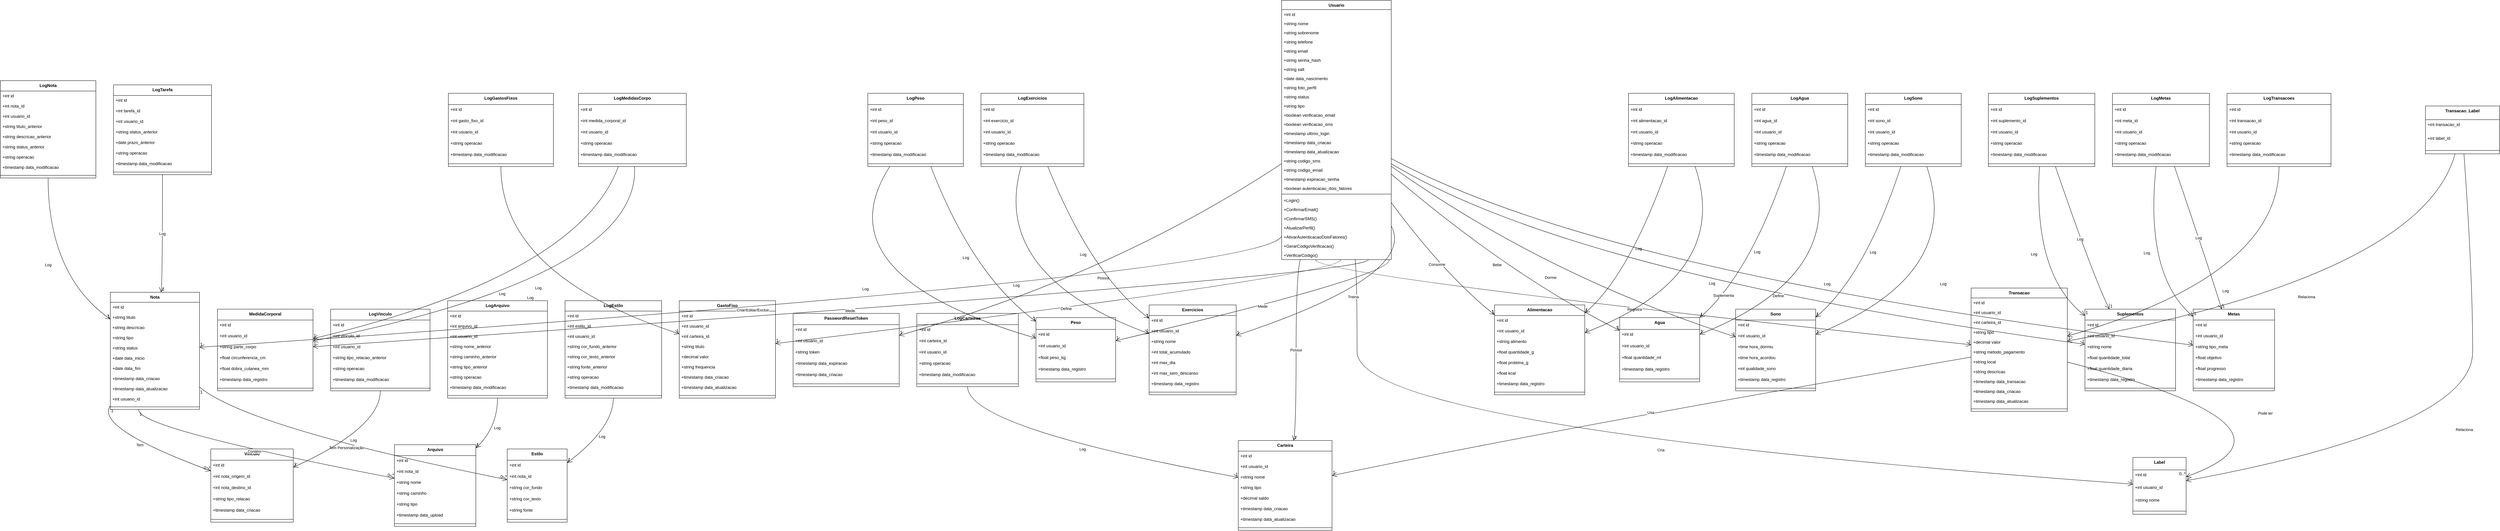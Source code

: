 <mxfile version="26.1.0">
  <diagram name="Page-1" id="w0n4qdKBBSs86dPPn1iK">
    <mxGraphModel dx="6447" dy="-6127" grid="1" gridSize="10" guides="1" tooltips="1" connect="1" arrows="1" fold="1" page="1" pageScale="1" pageWidth="850" pageHeight="1100" math="0" shadow="0">
      <root>
        <mxCell id="0" />
        <mxCell id="1" parent="0" />
        <mxCell id="7hg7fwCNh3IDwbxx84Ut-1" value="Usuario" style="swimlane;fontStyle=1;align=center;verticalAlign=top;childLayout=stackLayout;horizontal=1;startSize=26.286;horizontalStack=0;resizeParent=1;resizeParentMax=0;resizeLast=0;collapsible=0;marginBottom=0;" vertex="1" parent="1">
          <mxGeometry x="7415" y="10510" width="311" height="736.286" as="geometry" />
        </mxCell>
        <mxCell id="7hg7fwCNh3IDwbxx84Ut-2" value="+int id" style="text;strokeColor=none;fillColor=none;align=left;verticalAlign=top;spacingLeft=4;spacingRight=4;overflow=hidden;rotatable=0;points=[[0,0.5],[1,0.5]];portConstraint=eastwest;" vertex="1" parent="7hg7fwCNh3IDwbxx84Ut-1">
          <mxGeometry y="26.286" width="311" height="26" as="geometry" />
        </mxCell>
        <mxCell id="7hg7fwCNh3IDwbxx84Ut-3" value="+string nome" style="text;strokeColor=none;fillColor=none;align=left;verticalAlign=top;spacingLeft=4;spacingRight=4;overflow=hidden;rotatable=0;points=[[0,0.5],[1,0.5]];portConstraint=eastwest;" vertex="1" parent="7hg7fwCNh3IDwbxx84Ut-1">
          <mxGeometry y="52.286" width="311" height="26" as="geometry" />
        </mxCell>
        <mxCell id="7hg7fwCNh3IDwbxx84Ut-4" value="+string sobrenome" style="text;strokeColor=none;fillColor=none;align=left;verticalAlign=top;spacingLeft=4;spacingRight=4;overflow=hidden;rotatable=0;points=[[0,0.5],[1,0.5]];portConstraint=eastwest;" vertex="1" parent="7hg7fwCNh3IDwbxx84Ut-1">
          <mxGeometry y="78.286" width="311" height="26" as="geometry" />
        </mxCell>
        <mxCell id="7hg7fwCNh3IDwbxx84Ut-5" value="+string telefone" style="text;strokeColor=none;fillColor=none;align=left;verticalAlign=top;spacingLeft=4;spacingRight=4;overflow=hidden;rotatable=0;points=[[0,0.5],[1,0.5]];portConstraint=eastwest;" vertex="1" parent="7hg7fwCNh3IDwbxx84Ut-1">
          <mxGeometry y="104.286" width="311" height="26" as="geometry" />
        </mxCell>
        <mxCell id="7hg7fwCNh3IDwbxx84Ut-6" value="+string email" style="text;strokeColor=none;fillColor=none;align=left;verticalAlign=top;spacingLeft=4;spacingRight=4;overflow=hidden;rotatable=0;points=[[0,0.5],[1,0.5]];portConstraint=eastwest;" vertex="1" parent="7hg7fwCNh3IDwbxx84Ut-1">
          <mxGeometry y="130.286" width="311" height="26" as="geometry" />
        </mxCell>
        <mxCell id="7hg7fwCNh3IDwbxx84Ut-7" value="+string senha_hash" style="text;strokeColor=none;fillColor=none;align=left;verticalAlign=top;spacingLeft=4;spacingRight=4;overflow=hidden;rotatable=0;points=[[0,0.5],[1,0.5]];portConstraint=eastwest;" vertex="1" parent="7hg7fwCNh3IDwbxx84Ut-1">
          <mxGeometry y="156.286" width="311" height="26" as="geometry" />
        </mxCell>
        <mxCell id="7hg7fwCNh3IDwbxx84Ut-8" value="+string salt" style="text;strokeColor=none;fillColor=none;align=left;verticalAlign=top;spacingLeft=4;spacingRight=4;overflow=hidden;rotatable=0;points=[[0,0.5],[1,0.5]];portConstraint=eastwest;" vertex="1" parent="7hg7fwCNh3IDwbxx84Ut-1">
          <mxGeometry y="182.286" width="311" height="26" as="geometry" />
        </mxCell>
        <mxCell id="7hg7fwCNh3IDwbxx84Ut-9" value="+date data_nascimento" style="text;strokeColor=none;fillColor=none;align=left;verticalAlign=top;spacingLeft=4;spacingRight=4;overflow=hidden;rotatable=0;points=[[0,0.5],[1,0.5]];portConstraint=eastwest;" vertex="1" parent="7hg7fwCNh3IDwbxx84Ut-1">
          <mxGeometry y="208.286" width="311" height="26" as="geometry" />
        </mxCell>
        <mxCell id="7hg7fwCNh3IDwbxx84Ut-10" value="+string foto_perfil" style="text;strokeColor=none;fillColor=none;align=left;verticalAlign=top;spacingLeft=4;spacingRight=4;overflow=hidden;rotatable=0;points=[[0,0.5],[1,0.5]];portConstraint=eastwest;" vertex="1" parent="7hg7fwCNh3IDwbxx84Ut-1">
          <mxGeometry y="234.286" width="311" height="26" as="geometry" />
        </mxCell>
        <mxCell id="7hg7fwCNh3IDwbxx84Ut-11" value="+string status" style="text;strokeColor=none;fillColor=none;align=left;verticalAlign=top;spacingLeft=4;spacingRight=4;overflow=hidden;rotatable=0;points=[[0,0.5],[1,0.5]];portConstraint=eastwest;" vertex="1" parent="7hg7fwCNh3IDwbxx84Ut-1">
          <mxGeometry y="260.286" width="311" height="26" as="geometry" />
        </mxCell>
        <mxCell id="7hg7fwCNh3IDwbxx84Ut-12" value="+string tipo" style="text;strokeColor=none;fillColor=none;align=left;verticalAlign=top;spacingLeft=4;spacingRight=4;overflow=hidden;rotatable=0;points=[[0,0.5],[1,0.5]];portConstraint=eastwest;" vertex="1" parent="7hg7fwCNh3IDwbxx84Ut-1">
          <mxGeometry y="286.286" width="311" height="26" as="geometry" />
        </mxCell>
        <mxCell id="7hg7fwCNh3IDwbxx84Ut-13" value="+boolean verificacao_email" style="text;strokeColor=none;fillColor=none;align=left;verticalAlign=top;spacingLeft=4;spacingRight=4;overflow=hidden;rotatable=0;points=[[0,0.5],[1,0.5]];portConstraint=eastwest;" vertex="1" parent="7hg7fwCNh3IDwbxx84Ut-1">
          <mxGeometry y="312.286" width="311" height="26" as="geometry" />
        </mxCell>
        <mxCell id="7hg7fwCNh3IDwbxx84Ut-14" value="+boolean verificacao_sms" style="text;strokeColor=none;fillColor=none;align=left;verticalAlign=top;spacingLeft=4;spacingRight=4;overflow=hidden;rotatable=0;points=[[0,0.5],[1,0.5]];portConstraint=eastwest;" vertex="1" parent="7hg7fwCNh3IDwbxx84Ut-1">
          <mxGeometry y="338.286" width="311" height="26" as="geometry" />
        </mxCell>
        <mxCell id="7hg7fwCNh3IDwbxx84Ut-15" value="+timestamp ultimo_login" style="text;strokeColor=none;fillColor=none;align=left;verticalAlign=top;spacingLeft=4;spacingRight=4;overflow=hidden;rotatable=0;points=[[0,0.5],[1,0.5]];portConstraint=eastwest;" vertex="1" parent="7hg7fwCNh3IDwbxx84Ut-1">
          <mxGeometry y="364.286" width="311" height="26" as="geometry" />
        </mxCell>
        <mxCell id="7hg7fwCNh3IDwbxx84Ut-16" value="+timestamp data_criacao" style="text;strokeColor=none;fillColor=none;align=left;verticalAlign=top;spacingLeft=4;spacingRight=4;overflow=hidden;rotatable=0;points=[[0,0.5],[1,0.5]];portConstraint=eastwest;" vertex="1" parent="7hg7fwCNh3IDwbxx84Ut-1">
          <mxGeometry y="390.286" width="311" height="26" as="geometry" />
        </mxCell>
        <mxCell id="7hg7fwCNh3IDwbxx84Ut-17" value="+timestamp data_atualizacao" style="text;strokeColor=none;fillColor=none;align=left;verticalAlign=top;spacingLeft=4;spacingRight=4;overflow=hidden;rotatable=0;points=[[0,0.5],[1,0.5]];portConstraint=eastwest;" vertex="1" parent="7hg7fwCNh3IDwbxx84Ut-1">
          <mxGeometry y="416.286" width="311" height="26" as="geometry" />
        </mxCell>
        <mxCell id="7hg7fwCNh3IDwbxx84Ut-18" value="+string codigo_sms" style="text;strokeColor=none;fillColor=none;align=left;verticalAlign=top;spacingLeft=4;spacingRight=4;overflow=hidden;rotatable=0;points=[[0,0.5],[1,0.5]];portConstraint=eastwest;" vertex="1" parent="7hg7fwCNh3IDwbxx84Ut-1">
          <mxGeometry y="442.286" width="311" height="26" as="geometry" />
        </mxCell>
        <mxCell id="7hg7fwCNh3IDwbxx84Ut-19" value="+string codigo_email" style="text;strokeColor=none;fillColor=none;align=left;verticalAlign=top;spacingLeft=4;spacingRight=4;overflow=hidden;rotatable=0;points=[[0,0.5],[1,0.5]];portConstraint=eastwest;" vertex="1" parent="7hg7fwCNh3IDwbxx84Ut-1">
          <mxGeometry y="468.286" width="311" height="26" as="geometry" />
        </mxCell>
        <mxCell id="7hg7fwCNh3IDwbxx84Ut-20" value="+timestamp expiracao_senha" style="text;strokeColor=none;fillColor=none;align=left;verticalAlign=top;spacingLeft=4;spacingRight=4;overflow=hidden;rotatable=0;points=[[0,0.5],[1,0.5]];portConstraint=eastwest;" vertex="1" parent="7hg7fwCNh3IDwbxx84Ut-1">
          <mxGeometry y="494.286" width="311" height="26" as="geometry" />
        </mxCell>
        <mxCell id="7hg7fwCNh3IDwbxx84Ut-21" value="+boolean autenticacao_dois_fatores" style="text;strokeColor=none;fillColor=none;align=left;verticalAlign=top;spacingLeft=4;spacingRight=4;overflow=hidden;rotatable=0;points=[[0,0.5],[1,0.5]];portConstraint=eastwest;" vertex="1" parent="7hg7fwCNh3IDwbxx84Ut-1">
          <mxGeometry y="520.286" width="311" height="26" as="geometry" />
        </mxCell>
        <mxCell id="7hg7fwCNh3IDwbxx84Ut-22" style="line;strokeWidth=1;fillColor=none;align=left;verticalAlign=middle;spacingTop=-1;spacingLeft=3;spacingRight=3;rotatable=0;labelPosition=right;points=[];portConstraint=eastwest;strokeColor=inherit;" vertex="1" parent="7hg7fwCNh3IDwbxx84Ut-1">
          <mxGeometry y="546.286" width="311" height="8" as="geometry" />
        </mxCell>
        <mxCell id="7hg7fwCNh3IDwbxx84Ut-23" value="+Login()" style="text;strokeColor=none;fillColor=none;align=left;verticalAlign=top;spacingLeft=4;spacingRight=4;overflow=hidden;rotatable=0;points=[[0,0.5],[1,0.5]];portConstraint=eastwest;" vertex="1" parent="7hg7fwCNh3IDwbxx84Ut-1">
          <mxGeometry y="554.286" width="311" height="26" as="geometry" />
        </mxCell>
        <mxCell id="7hg7fwCNh3IDwbxx84Ut-24" value="+ConfirmarEmail()" style="text;strokeColor=none;fillColor=none;align=left;verticalAlign=top;spacingLeft=4;spacingRight=4;overflow=hidden;rotatable=0;points=[[0,0.5],[1,0.5]];portConstraint=eastwest;" vertex="1" parent="7hg7fwCNh3IDwbxx84Ut-1">
          <mxGeometry y="580.286" width="311" height="26" as="geometry" />
        </mxCell>
        <mxCell id="7hg7fwCNh3IDwbxx84Ut-25" value="+ConfirmarSMS()" style="text;strokeColor=none;fillColor=none;align=left;verticalAlign=top;spacingLeft=4;spacingRight=4;overflow=hidden;rotatable=0;points=[[0,0.5],[1,0.5]];portConstraint=eastwest;" vertex="1" parent="7hg7fwCNh3IDwbxx84Ut-1">
          <mxGeometry y="606.286" width="311" height="26" as="geometry" />
        </mxCell>
        <mxCell id="7hg7fwCNh3IDwbxx84Ut-26" value="+AtualizarPerfil()" style="text;strokeColor=none;fillColor=none;align=left;verticalAlign=top;spacingLeft=4;spacingRight=4;overflow=hidden;rotatable=0;points=[[0,0.5],[1,0.5]];portConstraint=eastwest;" vertex="1" parent="7hg7fwCNh3IDwbxx84Ut-1">
          <mxGeometry y="632.286" width="311" height="26" as="geometry" />
        </mxCell>
        <mxCell id="7hg7fwCNh3IDwbxx84Ut-27" value="+AtivarAutenticacaoDoisFatores()" style="text;strokeColor=none;fillColor=none;align=left;verticalAlign=top;spacingLeft=4;spacingRight=4;overflow=hidden;rotatable=0;points=[[0,0.5],[1,0.5]];portConstraint=eastwest;" vertex="1" parent="7hg7fwCNh3IDwbxx84Ut-1">
          <mxGeometry y="658.286" width="311" height="26" as="geometry" />
        </mxCell>
        <mxCell id="7hg7fwCNh3IDwbxx84Ut-28" value="+GerarCodigoVerificacao()" style="text;strokeColor=none;fillColor=none;align=left;verticalAlign=top;spacingLeft=4;spacingRight=4;overflow=hidden;rotatable=0;points=[[0,0.5],[1,0.5]];portConstraint=eastwest;" vertex="1" parent="7hg7fwCNh3IDwbxx84Ut-1">
          <mxGeometry y="684.286" width="311" height="26" as="geometry" />
        </mxCell>
        <mxCell id="7hg7fwCNh3IDwbxx84Ut-29" value="+VerificarCodigo()" style="text;strokeColor=none;fillColor=none;align=left;verticalAlign=top;spacingLeft=4;spacingRight=4;overflow=hidden;rotatable=0;points=[[0,0.5],[1,0.5]];portConstraint=eastwest;" vertex="1" parent="7hg7fwCNh3IDwbxx84Ut-1">
          <mxGeometry y="710.286" width="311" height="26" as="geometry" />
        </mxCell>
        <mxCell id="7hg7fwCNh3IDwbxx84Ut-30" value="PasswordResetToken" style="swimlane;fontStyle=1;align=center;verticalAlign=top;childLayout=stackLayout;horizontal=1;startSize=32;horizontalStack=0;resizeParent=1;resizeParentMax=0;resizeLast=0;collapsible=0;marginBottom=0;" vertex="1" parent="1">
          <mxGeometry x="6029" y="11399" width="301" height="208" as="geometry" />
        </mxCell>
        <mxCell id="7hg7fwCNh3IDwbxx84Ut-31" value="+int id" style="text;strokeColor=none;fillColor=none;align=left;verticalAlign=top;spacingLeft=4;spacingRight=4;overflow=hidden;rotatable=0;points=[[0,0.5],[1,0.5]];portConstraint=eastwest;" vertex="1" parent="7hg7fwCNh3IDwbxx84Ut-30">
          <mxGeometry y="32" width="301" height="32" as="geometry" />
        </mxCell>
        <mxCell id="7hg7fwCNh3IDwbxx84Ut-32" value="+int usuario_id" style="text;strokeColor=none;fillColor=none;align=left;verticalAlign=top;spacingLeft=4;spacingRight=4;overflow=hidden;rotatable=0;points=[[0,0.5],[1,0.5]];portConstraint=eastwest;" vertex="1" parent="7hg7fwCNh3IDwbxx84Ut-30">
          <mxGeometry y="64" width="301" height="32" as="geometry" />
        </mxCell>
        <mxCell id="7hg7fwCNh3IDwbxx84Ut-33" value="+string token" style="text;strokeColor=none;fillColor=none;align=left;verticalAlign=top;spacingLeft=4;spacingRight=4;overflow=hidden;rotatable=0;points=[[0,0.5],[1,0.5]];portConstraint=eastwest;" vertex="1" parent="7hg7fwCNh3IDwbxx84Ut-30">
          <mxGeometry y="96" width="301" height="32" as="geometry" />
        </mxCell>
        <mxCell id="7hg7fwCNh3IDwbxx84Ut-34" value="+timestamp data_expiracao" style="text;strokeColor=none;fillColor=none;align=left;verticalAlign=top;spacingLeft=4;spacingRight=4;overflow=hidden;rotatable=0;points=[[0,0.5],[1,0.5]];portConstraint=eastwest;" vertex="1" parent="7hg7fwCNh3IDwbxx84Ut-30">
          <mxGeometry y="128" width="301" height="32" as="geometry" />
        </mxCell>
        <mxCell id="7hg7fwCNh3IDwbxx84Ut-35" value="+timestamp data_criacao" style="text;strokeColor=none;fillColor=none;align=left;verticalAlign=top;spacingLeft=4;spacingRight=4;overflow=hidden;rotatable=0;points=[[0,0.5],[1,0.5]];portConstraint=eastwest;" vertex="1" parent="7hg7fwCNh3IDwbxx84Ut-30">
          <mxGeometry y="160" width="301" height="32" as="geometry" />
        </mxCell>
        <mxCell id="7hg7fwCNh3IDwbxx84Ut-36" style="line;strokeWidth=1;fillColor=none;align=left;verticalAlign=middle;spacingTop=-1;spacingLeft=3;spacingRight=3;rotatable=0;labelPosition=right;points=[];portConstraint=eastwest;strokeColor=inherit;" vertex="1" parent="7hg7fwCNh3IDwbxx84Ut-30">
          <mxGeometry y="192" width="301" height="16" as="geometry" />
        </mxCell>
        <mxCell id="7hg7fwCNh3IDwbxx84Ut-37" value="Nota" style="swimlane;fontStyle=1;align=center;verticalAlign=top;childLayout=stackLayout;horizontal=1;startSize=28.522;horizontalStack=0;resizeParent=1;resizeParentMax=0;resizeLast=0;collapsible=0;marginBottom=0;" vertex="1" parent="1">
          <mxGeometry x="4092" y="11339" width="253" height="332.522" as="geometry" />
        </mxCell>
        <mxCell id="7hg7fwCNh3IDwbxx84Ut-38" value="+int id" style="text;strokeColor=none;fillColor=none;align=left;verticalAlign=top;spacingLeft=4;spacingRight=4;overflow=hidden;rotatable=0;points=[[0,0.5],[1,0.5]];portConstraint=eastwest;" vertex="1" parent="7hg7fwCNh3IDwbxx84Ut-37">
          <mxGeometry y="28.522" width="253" height="29" as="geometry" />
        </mxCell>
        <mxCell id="7hg7fwCNh3IDwbxx84Ut-39" value="+string titulo" style="text;strokeColor=none;fillColor=none;align=left;verticalAlign=top;spacingLeft=4;spacingRight=4;overflow=hidden;rotatable=0;points=[[0,0.5],[1,0.5]];portConstraint=eastwest;" vertex="1" parent="7hg7fwCNh3IDwbxx84Ut-37">
          <mxGeometry y="57.522" width="253" height="29" as="geometry" />
        </mxCell>
        <mxCell id="7hg7fwCNh3IDwbxx84Ut-40" value="+string descricao" style="text;strokeColor=none;fillColor=none;align=left;verticalAlign=top;spacingLeft=4;spacingRight=4;overflow=hidden;rotatable=0;points=[[0,0.5],[1,0.5]];portConstraint=eastwest;" vertex="1" parent="7hg7fwCNh3IDwbxx84Ut-37">
          <mxGeometry y="86.522" width="253" height="29" as="geometry" />
        </mxCell>
        <mxCell id="7hg7fwCNh3IDwbxx84Ut-41" value="+string tipo" style="text;strokeColor=none;fillColor=none;align=left;verticalAlign=top;spacingLeft=4;spacingRight=4;overflow=hidden;rotatable=0;points=[[0,0.5],[1,0.5]];portConstraint=eastwest;" vertex="1" parent="7hg7fwCNh3IDwbxx84Ut-37">
          <mxGeometry y="115.522" width="253" height="29" as="geometry" />
        </mxCell>
        <mxCell id="7hg7fwCNh3IDwbxx84Ut-42" value="+string status" style="text;strokeColor=none;fillColor=none;align=left;verticalAlign=top;spacingLeft=4;spacingRight=4;overflow=hidden;rotatable=0;points=[[0,0.5],[1,0.5]];portConstraint=eastwest;" vertex="1" parent="7hg7fwCNh3IDwbxx84Ut-37">
          <mxGeometry y="144.522" width="253" height="29" as="geometry" />
        </mxCell>
        <mxCell id="7hg7fwCNh3IDwbxx84Ut-43" value="+date data_inicio" style="text;strokeColor=none;fillColor=none;align=left;verticalAlign=top;spacingLeft=4;spacingRight=4;overflow=hidden;rotatable=0;points=[[0,0.5],[1,0.5]];portConstraint=eastwest;" vertex="1" parent="7hg7fwCNh3IDwbxx84Ut-37">
          <mxGeometry y="173.522" width="253" height="29" as="geometry" />
        </mxCell>
        <mxCell id="7hg7fwCNh3IDwbxx84Ut-44" value="+date data_fim" style="text;strokeColor=none;fillColor=none;align=left;verticalAlign=top;spacingLeft=4;spacingRight=4;overflow=hidden;rotatable=0;points=[[0,0.5],[1,0.5]];portConstraint=eastwest;" vertex="1" parent="7hg7fwCNh3IDwbxx84Ut-37">
          <mxGeometry y="202.522" width="253" height="29" as="geometry" />
        </mxCell>
        <mxCell id="7hg7fwCNh3IDwbxx84Ut-45" value="+timestamp data_criacao" style="text;strokeColor=none;fillColor=none;align=left;verticalAlign=top;spacingLeft=4;spacingRight=4;overflow=hidden;rotatable=0;points=[[0,0.5],[1,0.5]];portConstraint=eastwest;" vertex="1" parent="7hg7fwCNh3IDwbxx84Ut-37">
          <mxGeometry y="231.522" width="253" height="29" as="geometry" />
        </mxCell>
        <mxCell id="7hg7fwCNh3IDwbxx84Ut-46" value="+timestamp data_atualizacao" style="text;strokeColor=none;fillColor=none;align=left;verticalAlign=top;spacingLeft=4;spacingRight=4;overflow=hidden;rotatable=0;points=[[0,0.5],[1,0.5]];portConstraint=eastwest;" vertex="1" parent="7hg7fwCNh3IDwbxx84Ut-37">
          <mxGeometry y="260.522" width="253" height="29" as="geometry" />
        </mxCell>
        <mxCell id="7hg7fwCNh3IDwbxx84Ut-47" value="+int usuario_id" style="text;strokeColor=none;fillColor=none;align=left;verticalAlign=top;spacingLeft=4;spacingRight=4;overflow=hidden;rotatable=0;points=[[0,0.5],[1,0.5]];portConstraint=eastwest;" vertex="1" parent="7hg7fwCNh3IDwbxx84Ut-37">
          <mxGeometry y="289.522" width="253" height="29" as="geometry" />
        </mxCell>
        <mxCell id="7hg7fwCNh3IDwbxx84Ut-48" style="line;strokeWidth=1;fillColor=none;align=left;verticalAlign=middle;spacingTop=-1;spacingLeft=3;spacingRight=3;rotatable=0;labelPosition=right;points=[];portConstraint=eastwest;strokeColor=inherit;" vertex="1" parent="7hg7fwCNh3IDwbxx84Ut-37">
          <mxGeometry y="318.522" width="253" height="14" as="geometry" />
        </mxCell>
        <mxCell id="7hg7fwCNh3IDwbxx84Ut-49" value="Vinculo" style="swimlane;fontStyle=1;align=center;verticalAlign=top;childLayout=stackLayout;horizontal=1;startSize=32;horizontalStack=0;resizeParent=1;resizeParentMax=0;resizeLast=0;collapsible=0;marginBottom=0;" vertex="1" parent="1">
          <mxGeometry x="4377" y="11784" width="234" height="208" as="geometry" />
        </mxCell>
        <mxCell id="7hg7fwCNh3IDwbxx84Ut-50" value="+int id" style="text;strokeColor=none;fillColor=none;align=left;verticalAlign=top;spacingLeft=4;spacingRight=4;overflow=hidden;rotatable=0;points=[[0,0.5],[1,0.5]];portConstraint=eastwest;" vertex="1" parent="7hg7fwCNh3IDwbxx84Ut-49">
          <mxGeometry y="32" width="234" height="32" as="geometry" />
        </mxCell>
        <mxCell id="7hg7fwCNh3IDwbxx84Ut-51" value="+int nota_origem_id" style="text;strokeColor=none;fillColor=none;align=left;verticalAlign=top;spacingLeft=4;spacingRight=4;overflow=hidden;rotatable=0;points=[[0,0.5],[1,0.5]];portConstraint=eastwest;" vertex="1" parent="7hg7fwCNh3IDwbxx84Ut-49">
          <mxGeometry y="64" width="234" height="32" as="geometry" />
        </mxCell>
        <mxCell id="7hg7fwCNh3IDwbxx84Ut-52" value="+int nota_destino_id" style="text;strokeColor=none;fillColor=none;align=left;verticalAlign=top;spacingLeft=4;spacingRight=4;overflow=hidden;rotatable=0;points=[[0,0.5],[1,0.5]];portConstraint=eastwest;" vertex="1" parent="7hg7fwCNh3IDwbxx84Ut-49">
          <mxGeometry y="96" width="234" height="32" as="geometry" />
        </mxCell>
        <mxCell id="7hg7fwCNh3IDwbxx84Ut-53" value="+string tipo_relacao" style="text;strokeColor=none;fillColor=none;align=left;verticalAlign=top;spacingLeft=4;spacingRight=4;overflow=hidden;rotatable=0;points=[[0,0.5],[1,0.5]];portConstraint=eastwest;" vertex="1" parent="7hg7fwCNh3IDwbxx84Ut-49">
          <mxGeometry y="128" width="234" height="32" as="geometry" />
        </mxCell>
        <mxCell id="7hg7fwCNh3IDwbxx84Ut-54" value="+timestamp data_criacao" style="text;strokeColor=none;fillColor=none;align=left;verticalAlign=top;spacingLeft=4;spacingRight=4;overflow=hidden;rotatable=0;points=[[0,0.5],[1,0.5]];portConstraint=eastwest;" vertex="1" parent="7hg7fwCNh3IDwbxx84Ut-49">
          <mxGeometry y="160" width="234" height="32" as="geometry" />
        </mxCell>
        <mxCell id="7hg7fwCNh3IDwbxx84Ut-55" style="line;strokeWidth=1;fillColor=none;align=left;verticalAlign=middle;spacingTop=-1;spacingLeft=3;spacingRight=3;rotatable=0;labelPosition=right;points=[];portConstraint=eastwest;strokeColor=inherit;" vertex="1" parent="7hg7fwCNh3IDwbxx84Ut-49">
          <mxGeometry y="192" width="234" height="16" as="geometry" />
        </mxCell>
        <mxCell id="7hg7fwCNh3IDwbxx84Ut-56" value="Arquivo" style="swimlane;fontStyle=1;align=center;verticalAlign=top;childLayout=stackLayout;horizontal=1;startSize=30.933;horizontalStack=0;resizeParent=1;resizeParentMax=0;resizeLast=0;collapsible=0;marginBottom=0;" vertex="1" parent="1">
          <mxGeometry x="4898" y="11772" width="231" height="231.933" as="geometry" />
        </mxCell>
        <mxCell id="7hg7fwCNh3IDwbxx84Ut-57" value="+int id" style="text;strokeColor=none;fillColor=none;align=left;verticalAlign=top;spacingLeft=4;spacingRight=4;overflow=hidden;rotatable=0;points=[[0,0.5],[1,0.5]];portConstraint=eastwest;" vertex="1" parent="7hg7fwCNh3IDwbxx84Ut-56">
          <mxGeometry y="30.933" width="231" height="31" as="geometry" />
        </mxCell>
        <mxCell id="7hg7fwCNh3IDwbxx84Ut-58" value="+int nota_id" style="text;strokeColor=none;fillColor=none;align=left;verticalAlign=top;spacingLeft=4;spacingRight=4;overflow=hidden;rotatable=0;points=[[0,0.5],[1,0.5]];portConstraint=eastwest;" vertex="1" parent="7hg7fwCNh3IDwbxx84Ut-56">
          <mxGeometry y="61.933" width="231" height="31" as="geometry" />
        </mxCell>
        <mxCell id="7hg7fwCNh3IDwbxx84Ut-59" value="+string nome" style="text;strokeColor=none;fillColor=none;align=left;verticalAlign=top;spacingLeft=4;spacingRight=4;overflow=hidden;rotatable=0;points=[[0,0.5],[1,0.5]];portConstraint=eastwest;" vertex="1" parent="7hg7fwCNh3IDwbxx84Ut-56">
          <mxGeometry y="92.933" width="231" height="31" as="geometry" />
        </mxCell>
        <mxCell id="7hg7fwCNh3IDwbxx84Ut-60" value="+string caminho" style="text;strokeColor=none;fillColor=none;align=left;verticalAlign=top;spacingLeft=4;spacingRight=4;overflow=hidden;rotatable=0;points=[[0,0.5],[1,0.5]];portConstraint=eastwest;" vertex="1" parent="7hg7fwCNh3IDwbxx84Ut-56">
          <mxGeometry y="123.933" width="231" height="31" as="geometry" />
        </mxCell>
        <mxCell id="7hg7fwCNh3IDwbxx84Ut-61" value="+string tipo" style="text;strokeColor=none;fillColor=none;align=left;verticalAlign=top;spacingLeft=4;spacingRight=4;overflow=hidden;rotatable=0;points=[[0,0.5],[1,0.5]];portConstraint=eastwest;" vertex="1" parent="7hg7fwCNh3IDwbxx84Ut-56">
          <mxGeometry y="154.933" width="231" height="31" as="geometry" />
        </mxCell>
        <mxCell id="7hg7fwCNh3IDwbxx84Ut-62" value="+timestamp data_upload" style="text;strokeColor=none;fillColor=none;align=left;verticalAlign=top;spacingLeft=4;spacingRight=4;overflow=hidden;rotatable=0;points=[[0,0.5],[1,0.5]];portConstraint=eastwest;" vertex="1" parent="7hg7fwCNh3IDwbxx84Ut-56">
          <mxGeometry y="185.933" width="231" height="31" as="geometry" />
        </mxCell>
        <mxCell id="7hg7fwCNh3IDwbxx84Ut-63" style="line;strokeWidth=1;fillColor=none;align=left;verticalAlign=middle;spacingTop=-1;spacingLeft=3;spacingRight=3;rotatable=0;labelPosition=right;points=[];portConstraint=eastwest;strokeColor=inherit;" vertex="1" parent="7hg7fwCNh3IDwbxx84Ut-56">
          <mxGeometry y="216.933" width="231" height="15" as="geometry" />
        </mxCell>
        <mxCell id="7hg7fwCNh3IDwbxx84Ut-64" value="Estilo" style="swimlane;fontStyle=1;align=center;verticalAlign=top;childLayout=stackLayout;horizontal=1;startSize=32;horizontalStack=0;resizeParent=1;resizeParentMax=0;resizeLast=0;collapsible=0;marginBottom=0;" vertex="1" parent="1">
          <mxGeometry x="5218" y="11784" width="170" height="208" as="geometry" />
        </mxCell>
        <mxCell id="7hg7fwCNh3IDwbxx84Ut-65" value="+int id" style="text;strokeColor=none;fillColor=none;align=left;verticalAlign=top;spacingLeft=4;spacingRight=4;overflow=hidden;rotatable=0;points=[[0,0.5],[1,0.5]];portConstraint=eastwest;" vertex="1" parent="7hg7fwCNh3IDwbxx84Ut-64">
          <mxGeometry y="32" width="170" height="32" as="geometry" />
        </mxCell>
        <mxCell id="7hg7fwCNh3IDwbxx84Ut-66" value="+int nota_id" style="text;strokeColor=none;fillColor=none;align=left;verticalAlign=top;spacingLeft=4;spacingRight=4;overflow=hidden;rotatable=0;points=[[0,0.5],[1,0.5]];portConstraint=eastwest;" vertex="1" parent="7hg7fwCNh3IDwbxx84Ut-64">
          <mxGeometry y="64" width="170" height="32" as="geometry" />
        </mxCell>
        <mxCell id="7hg7fwCNh3IDwbxx84Ut-67" value="+string cor_fundo" style="text;strokeColor=none;fillColor=none;align=left;verticalAlign=top;spacingLeft=4;spacingRight=4;overflow=hidden;rotatable=0;points=[[0,0.5],[1,0.5]];portConstraint=eastwest;" vertex="1" parent="7hg7fwCNh3IDwbxx84Ut-64">
          <mxGeometry y="96" width="170" height="32" as="geometry" />
        </mxCell>
        <mxCell id="7hg7fwCNh3IDwbxx84Ut-68" value="+string cor_texto" style="text;strokeColor=none;fillColor=none;align=left;verticalAlign=top;spacingLeft=4;spacingRight=4;overflow=hidden;rotatable=0;points=[[0,0.5],[1,0.5]];portConstraint=eastwest;" vertex="1" parent="7hg7fwCNh3IDwbxx84Ut-64">
          <mxGeometry y="128" width="170" height="32" as="geometry" />
        </mxCell>
        <mxCell id="7hg7fwCNh3IDwbxx84Ut-69" value="+string fonte" style="text;strokeColor=none;fillColor=none;align=left;verticalAlign=top;spacingLeft=4;spacingRight=4;overflow=hidden;rotatable=0;points=[[0,0.5],[1,0.5]];portConstraint=eastwest;" vertex="1" parent="7hg7fwCNh3IDwbxx84Ut-64">
          <mxGeometry y="160" width="170" height="32" as="geometry" />
        </mxCell>
        <mxCell id="7hg7fwCNh3IDwbxx84Ut-70" style="line;strokeWidth=1;fillColor=none;align=left;verticalAlign=middle;spacingTop=-1;spacingLeft=3;spacingRight=3;rotatable=0;labelPosition=right;points=[];portConstraint=eastwest;strokeColor=inherit;" vertex="1" parent="7hg7fwCNh3IDwbxx84Ut-64">
          <mxGeometry y="192" width="170" height="16" as="geometry" />
        </mxCell>
        <mxCell id="7hg7fwCNh3IDwbxx84Ut-71" value="LogNota" style="swimlane;fontStyle=1;align=center;verticalAlign=top;childLayout=stackLayout;horizontal=1;startSize=29.474;horizontalStack=0;resizeParent=1;resizeParentMax=0;resizeLast=0;collapsible=0;marginBottom=0;" vertex="1" parent="1">
          <mxGeometry x="3780" y="10738" width="271" height="276.474" as="geometry" />
        </mxCell>
        <mxCell id="7hg7fwCNh3IDwbxx84Ut-72" value="+int id" style="text;strokeColor=none;fillColor=none;align=left;verticalAlign=top;spacingLeft=4;spacingRight=4;overflow=hidden;rotatable=0;points=[[0,0.5],[1,0.5]];portConstraint=eastwest;" vertex="1" parent="7hg7fwCNh3IDwbxx84Ut-71">
          <mxGeometry y="29.474" width="271" height="29" as="geometry" />
        </mxCell>
        <mxCell id="7hg7fwCNh3IDwbxx84Ut-73" value="+int nota_id" style="text;strokeColor=none;fillColor=none;align=left;verticalAlign=top;spacingLeft=4;spacingRight=4;overflow=hidden;rotatable=0;points=[[0,0.5],[1,0.5]];portConstraint=eastwest;" vertex="1" parent="7hg7fwCNh3IDwbxx84Ut-71">
          <mxGeometry y="58.474" width="271" height="29" as="geometry" />
        </mxCell>
        <mxCell id="7hg7fwCNh3IDwbxx84Ut-74" value="+int usuario_id" style="text;strokeColor=none;fillColor=none;align=left;verticalAlign=top;spacingLeft=4;spacingRight=4;overflow=hidden;rotatable=0;points=[[0,0.5],[1,0.5]];portConstraint=eastwest;" vertex="1" parent="7hg7fwCNh3IDwbxx84Ut-71">
          <mxGeometry y="87.474" width="271" height="29" as="geometry" />
        </mxCell>
        <mxCell id="7hg7fwCNh3IDwbxx84Ut-75" value="+string titulo_anterior" style="text;strokeColor=none;fillColor=none;align=left;verticalAlign=top;spacingLeft=4;spacingRight=4;overflow=hidden;rotatable=0;points=[[0,0.5],[1,0.5]];portConstraint=eastwest;" vertex="1" parent="7hg7fwCNh3IDwbxx84Ut-71">
          <mxGeometry y="116.474" width="271" height="29" as="geometry" />
        </mxCell>
        <mxCell id="7hg7fwCNh3IDwbxx84Ut-76" value="+string descricao_anterior" style="text;strokeColor=none;fillColor=none;align=left;verticalAlign=top;spacingLeft=4;spacingRight=4;overflow=hidden;rotatable=0;points=[[0,0.5],[1,0.5]];portConstraint=eastwest;" vertex="1" parent="7hg7fwCNh3IDwbxx84Ut-71">
          <mxGeometry y="145.474" width="271" height="29" as="geometry" />
        </mxCell>
        <mxCell id="7hg7fwCNh3IDwbxx84Ut-77" value="+string status_anterior" style="text;strokeColor=none;fillColor=none;align=left;verticalAlign=top;spacingLeft=4;spacingRight=4;overflow=hidden;rotatable=0;points=[[0,0.5],[1,0.5]];portConstraint=eastwest;" vertex="1" parent="7hg7fwCNh3IDwbxx84Ut-71">
          <mxGeometry y="174.474" width="271" height="29" as="geometry" />
        </mxCell>
        <mxCell id="7hg7fwCNh3IDwbxx84Ut-78" value="+string operacao" style="text;strokeColor=none;fillColor=none;align=left;verticalAlign=top;spacingLeft=4;spacingRight=4;overflow=hidden;rotatable=0;points=[[0,0.5],[1,0.5]];portConstraint=eastwest;" vertex="1" parent="7hg7fwCNh3IDwbxx84Ut-71">
          <mxGeometry y="203.474" width="271" height="29" as="geometry" />
        </mxCell>
        <mxCell id="7hg7fwCNh3IDwbxx84Ut-79" value="+timestamp data_modificacao" style="text;strokeColor=none;fillColor=none;align=left;verticalAlign=top;spacingLeft=4;spacingRight=4;overflow=hidden;rotatable=0;points=[[0,0.5],[1,0.5]];portConstraint=eastwest;" vertex="1" parent="7hg7fwCNh3IDwbxx84Ut-71">
          <mxGeometry y="232.474" width="271" height="29" as="geometry" />
        </mxCell>
        <mxCell id="7hg7fwCNh3IDwbxx84Ut-80" style="line;strokeWidth=1;fillColor=none;align=left;verticalAlign=middle;spacingTop=-1;spacingLeft=3;spacingRight=3;rotatable=0;labelPosition=right;points=[];portConstraint=eastwest;strokeColor=inherit;" vertex="1" parent="7hg7fwCNh3IDwbxx84Ut-71">
          <mxGeometry y="261.474" width="271" height="15" as="geometry" />
        </mxCell>
        <mxCell id="7hg7fwCNh3IDwbxx84Ut-81" value="LogTarefa" style="swimlane;fontStyle=1;align=center;verticalAlign=top;childLayout=stackLayout;horizontal=1;startSize=30.118;horizontalStack=0;resizeParent=1;resizeParentMax=0;resizeLast=0;collapsible=0;marginBottom=0;" vertex="1" parent="1">
          <mxGeometry x="4101" y="10750" width="278" height="255.118" as="geometry" />
        </mxCell>
        <mxCell id="7hg7fwCNh3IDwbxx84Ut-82" value="+int id" style="text;strokeColor=none;fillColor=none;align=left;verticalAlign=top;spacingLeft=4;spacingRight=4;overflow=hidden;rotatable=0;points=[[0,0.5],[1,0.5]];portConstraint=eastwest;" vertex="1" parent="7hg7fwCNh3IDwbxx84Ut-81">
          <mxGeometry y="30.118" width="278" height="30" as="geometry" />
        </mxCell>
        <mxCell id="7hg7fwCNh3IDwbxx84Ut-83" value="+int tarefa_id" style="text;strokeColor=none;fillColor=none;align=left;verticalAlign=top;spacingLeft=4;spacingRight=4;overflow=hidden;rotatable=0;points=[[0,0.5],[1,0.5]];portConstraint=eastwest;" vertex="1" parent="7hg7fwCNh3IDwbxx84Ut-81">
          <mxGeometry y="60.118" width="278" height="30" as="geometry" />
        </mxCell>
        <mxCell id="7hg7fwCNh3IDwbxx84Ut-84" value="+int usuario_id" style="text;strokeColor=none;fillColor=none;align=left;verticalAlign=top;spacingLeft=4;spacingRight=4;overflow=hidden;rotatable=0;points=[[0,0.5],[1,0.5]];portConstraint=eastwest;" vertex="1" parent="7hg7fwCNh3IDwbxx84Ut-81">
          <mxGeometry y="90.118" width="278" height="30" as="geometry" />
        </mxCell>
        <mxCell id="7hg7fwCNh3IDwbxx84Ut-85" value="+string status_anterior" style="text;strokeColor=none;fillColor=none;align=left;verticalAlign=top;spacingLeft=4;spacingRight=4;overflow=hidden;rotatable=0;points=[[0,0.5],[1,0.5]];portConstraint=eastwest;" vertex="1" parent="7hg7fwCNh3IDwbxx84Ut-81">
          <mxGeometry y="120.118" width="278" height="30" as="geometry" />
        </mxCell>
        <mxCell id="7hg7fwCNh3IDwbxx84Ut-86" value="+date prazo_anterior" style="text;strokeColor=none;fillColor=none;align=left;verticalAlign=top;spacingLeft=4;spacingRight=4;overflow=hidden;rotatable=0;points=[[0,0.5],[1,0.5]];portConstraint=eastwest;" vertex="1" parent="7hg7fwCNh3IDwbxx84Ut-81">
          <mxGeometry y="150.118" width="278" height="30" as="geometry" />
        </mxCell>
        <mxCell id="7hg7fwCNh3IDwbxx84Ut-87" value="+string operacao" style="text;strokeColor=none;fillColor=none;align=left;verticalAlign=top;spacingLeft=4;spacingRight=4;overflow=hidden;rotatable=0;points=[[0,0.5],[1,0.5]];portConstraint=eastwest;" vertex="1" parent="7hg7fwCNh3IDwbxx84Ut-81">
          <mxGeometry y="180.118" width="278" height="30" as="geometry" />
        </mxCell>
        <mxCell id="7hg7fwCNh3IDwbxx84Ut-88" value="+timestamp data_modificacao" style="text;strokeColor=none;fillColor=none;align=left;verticalAlign=top;spacingLeft=4;spacingRight=4;overflow=hidden;rotatable=0;points=[[0,0.5],[1,0.5]];portConstraint=eastwest;" vertex="1" parent="7hg7fwCNh3IDwbxx84Ut-81">
          <mxGeometry y="210.118" width="278" height="30" as="geometry" />
        </mxCell>
        <mxCell id="7hg7fwCNh3IDwbxx84Ut-89" style="line;strokeWidth=1;fillColor=none;align=left;verticalAlign=middle;spacingTop=-1;spacingLeft=3;spacingRight=3;rotatable=0;labelPosition=right;points=[];portConstraint=eastwest;strokeColor=inherit;" vertex="1" parent="7hg7fwCNh3IDwbxx84Ut-81">
          <mxGeometry y="240.118" width="278" height="15" as="geometry" />
        </mxCell>
        <mxCell id="7hg7fwCNh3IDwbxx84Ut-90" value="LogVinculo" style="swimlane;fontStyle=1;align=center;verticalAlign=top;childLayout=stackLayout;horizontal=1;startSize=30.933;horizontalStack=0;resizeParent=1;resizeParentMax=0;resizeLast=0;collapsible=0;marginBottom=0;" vertex="1" parent="1">
          <mxGeometry x="4717" y="11387" width="282" height="231.933" as="geometry" />
        </mxCell>
        <mxCell id="7hg7fwCNh3IDwbxx84Ut-91" value="+int id" style="text;strokeColor=none;fillColor=none;align=left;verticalAlign=top;spacingLeft=4;spacingRight=4;overflow=hidden;rotatable=0;points=[[0,0.5],[1,0.5]];portConstraint=eastwest;" vertex="1" parent="7hg7fwCNh3IDwbxx84Ut-90">
          <mxGeometry y="30.933" width="282" height="31" as="geometry" />
        </mxCell>
        <mxCell id="7hg7fwCNh3IDwbxx84Ut-92" value="+int vinculo_id" style="text;strokeColor=none;fillColor=none;align=left;verticalAlign=top;spacingLeft=4;spacingRight=4;overflow=hidden;rotatable=0;points=[[0,0.5],[1,0.5]];portConstraint=eastwest;" vertex="1" parent="7hg7fwCNh3IDwbxx84Ut-90">
          <mxGeometry y="61.933" width="282" height="31" as="geometry" />
        </mxCell>
        <mxCell id="7hg7fwCNh3IDwbxx84Ut-93" value="+int usuario_id" style="text;strokeColor=none;fillColor=none;align=left;verticalAlign=top;spacingLeft=4;spacingRight=4;overflow=hidden;rotatable=0;points=[[0,0.5],[1,0.5]];portConstraint=eastwest;" vertex="1" parent="7hg7fwCNh3IDwbxx84Ut-90">
          <mxGeometry y="92.933" width="282" height="31" as="geometry" />
        </mxCell>
        <mxCell id="7hg7fwCNh3IDwbxx84Ut-94" value="+string tipo_relacao_anterior" style="text;strokeColor=none;fillColor=none;align=left;verticalAlign=top;spacingLeft=4;spacingRight=4;overflow=hidden;rotatable=0;points=[[0,0.5],[1,0.5]];portConstraint=eastwest;" vertex="1" parent="7hg7fwCNh3IDwbxx84Ut-90">
          <mxGeometry y="123.933" width="282" height="31" as="geometry" />
        </mxCell>
        <mxCell id="7hg7fwCNh3IDwbxx84Ut-95" value="+string operacao" style="text;strokeColor=none;fillColor=none;align=left;verticalAlign=top;spacingLeft=4;spacingRight=4;overflow=hidden;rotatable=0;points=[[0,0.5],[1,0.5]];portConstraint=eastwest;" vertex="1" parent="7hg7fwCNh3IDwbxx84Ut-90">
          <mxGeometry y="154.933" width="282" height="31" as="geometry" />
        </mxCell>
        <mxCell id="7hg7fwCNh3IDwbxx84Ut-96" value="+timestamp data_modificacao" style="text;strokeColor=none;fillColor=none;align=left;verticalAlign=top;spacingLeft=4;spacingRight=4;overflow=hidden;rotatable=0;points=[[0,0.5],[1,0.5]];portConstraint=eastwest;" vertex="1" parent="7hg7fwCNh3IDwbxx84Ut-90">
          <mxGeometry y="185.933" width="282" height="31" as="geometry" />
        </mxCell>
        <mxCell id="7hg7fwCNh3IDwbxx84Ut-97" style="line;strokeWidth=1;fillColor=none;align=left;verticalAlign=middle;spacingTop=-1;spacingLeft=3;spacingRight=3;rotatable=0;labelPosition=right;points=[];portConstraint=eastwest;strokeColor=inherit;" vertex="1" parent="7hg7fwCNh3IDwbxx84Ut-90">
          <mxGeometry y="216.933" width="282" height="15" as="geometry" />
        </mxCell>
        <mxCell id="7hg7fwCNh3IDwbxx84Ut-98" value="LogArquivo" style="swimlane;fontStyle=1;align=center;verticalAlign=top;childLayout=stackLayout;horizontal=1;startSize=29.474;horizontalStack=0;resizeParent=1;resizeParentMax=0;resizeLast=0;collapsible=0;marginBottom=0;" vertex="1" parent="1">
          <mxGeometry x="5049" y="11363" width="283" height="276.474" as="geometry" />
        </mxCell>
        <mxCell id="7hg7fwCNh3IDwbxx84Ut-99" value="+int id" style="text;strokeColor=none;fillColor=none;align=left;verticalAlign=top;spacingLeft=4;spacingRight=4;overflow=hidden;rotatable=0;points=[[0,0.5],[1,0.5]];portConstraint=eastwest;" vertex="1" parent="7hg7fwCNh3IDwbxx84Ut-98">
          <mxGeometry y="29.474" width="283" height="29" as="geometry" />
        </mxCell>
        <mxCell id="7hg7fwCNh3IDwbxx84Ut-100" value="+int arquivo_id" style="text;strokeColor=none;fillColor=none;align=left;verticalAlign=top;spacingLeft=4;spacingRight=4;overflow=hidden;rotatable=0;points=[[0,0.5],[1,0.5]];portConstraint=eastwest;" vertex="1" parent="7hg7fwCNh3IDwbxx84Ut-98">
          <mxGeometry y="58.474" width="283" height="29" as="geometry" />
        </mxCell>
        <mxCell id="7hg7fwCNh3IDwbxx84Ut-101" value="+int usuario_id" style="text;strokeColor=none;fillColor=none;align=left;verticalAlign=top;spacingLeft=4;spacingRight=4;overflow=hidden;rotatable=0;points=[[0,0.5],[1,0.5]];portConstraint=eastwest;" vertex="1" parent="7hg7fwCNh3IDwbxx84Ut-98">
          <mxGeometry y="87.474" width="283" height="29" as="geometry" />
        </mxCell>
        <mxCell id="7hg7fwCNh3IDwbxx84Ut-102" value="+string nome_anterior" style="text;strokeColor=none;fillColor=none;align=left;verticalAlign=top;spacingLeft=4;spacingRight=4;overflow=hidden;rotatable=0;points=[[0,0.5],[1,0.5]];portConstraint=eastwest;" vertex="1" parent="7hg7fwCNh3IDwbxx84Ut-98">
          <mxGeometry y="116.474" width="283" height="29" as="geometry" />
        </mxCell>
        <mxCell id="7hg7fwCNh3IDwbxx84Ut-103" value="+string caminho_anterior" style="text;strokeColor=none;fillColor=none;align=left;verticalAlign=top;spacingLeft=4;spacingRight=4;overflow=hidden;rotatable=0;points=[[0,0.5],[1,0.5]];portConstraint=eastwest;" vertex="1" parent="7hg7fwCNh3IDwbxx84Ut-98">
          <mxGeometry y="145.474" width="283" height="29" as="geometry" />
        </mxCell>
        <mxCell id="7hg7fwCNh3IDwbxx84Ut-104" value="+string tipo_anterior" style="text;strokeColor=none;fillColor=none;align=left;verticalAlign=top;spacingLeft=4;spacingRight=4;overflow=hidden;rotatable=0;points=[[0,0.5],[1,0.5]];portConstraint=eastwest;" vertex="1" parent="7hg7fwCNh3IDwbxx84Ut-98">
          <mxGeometry y="174.474" width="283" height="29" as="geometry" />
        </mxCell>
        <mxCell id="7hg7fwCNh3IDwbxx84Ut-105" value="+string operacao" style="text;strokeColor=none;fillColor=none;align=left;verticalAlign=top;spacingLeft=4;spacingRight=4;overflow=hidden;rotatable=0;points=[[0,0.5],[1,0.5]];portConstraint=eastwest;" vertex="1" parent="7hg7fwCNh3IDwbxx84Ut-98">
          <mxGeometry y="203.474" width="283" height="29" as="geometry" />
        </mxCell>
        <mxCell id="7hg7fwCNh3IDwbxx84Ut-106" value="+timestamp data_modificacao" style="text;strokeColor=none;fillColor=none;align=left;verticalAlign=top;spacingLeft=4;spacingRight=4;overflow=hidden;rotatable=0;points=[[0,0.5],[1,0.5]];portConstraint=eastwest;" vertex="1" parent="7hg7fwCNh3IDwbxx84Ut-98">
          <mxGeometry y="232.474" width="283" height="29" as="geometry" />
        </mxCell>
        <mxCell id="7hg7fwCNh3IDwbxx84Ut-107" style="line;strokeWidth=1;fillColor=none;align=left;verticalAlign=middle;spacingTop=-1;spacingLeft=3;spacingRight=3;rotatable=0;labelPosition=right;points=[];portConstraint=eastwest;strokeColor=inherit;" vertex="1" parent="7hg7fwCNh3IDwbxx84Ut-98">
          <mxGeometry y="261.474" width="283" height="15" as="geometry" />
        </mxCell>
        <mxCell id="7hg7fwCNh3IDwbxx84Ut-108" value="LogEstilo" style="swimlane;fontStyle=1;align=center;verticalAlign=top;childLayout=stackLayout;horizontal=1;startSize=29.474;horizontalStack=0;resizeParent=1;resizeParentMax=0;resizeLast=0;collapsible=0;marginBottom=0;" vertex="1" parent="1">
          <mxGeometry x="5382" y="11363" width="274" height="276.474" as="geometry" />
        </mxCell>
        <mxCell id="7hg7fwCNh3IDwbxx84Ut-109" value="+int id" style="text;strokeColor=none;fillColor=none;align=left;verticalAlign=top;spacingLeft=4;spacingRight=4;overflow=hidden;rotatable=0;points=[[0,0.5],[1,0.5]];portConstraint=eastwest;" vertex="1" parent="7hg7fwCNh3IDwbxx84Ut-108">
          <mxGeometry y="29.474" width="274" height="29" as="geometry" />
        </mxCell>
        <mxCell id="7hg7fwCNh3IDwbxx84Ut-110" value="+int estilo_id" style="text;strokeColor=none;fillColor=none;align=left;verticalAlign=top;spacingLeft=4;spacingRight=4;overflow=hidden;rotatable=0;points=[[0,0.5],[1,0.5]];portConstraint=eastwest;" vertex="1" parent="7hg7fwCNh3IDwbxx84Ut-108">
          <mxGeometry y="58.474" width="274" height="29" as="geometry" />
        </mxCell>
        <mxCell id="7hg7fwCNh3IDwbxx84Ut-111" value="+int usuario_id" style="text;strokeColor=none;fillColor=none;align=left;verticalAlign=top;spacingLeft=4;spacingRight=4;overflow=hidden;rotatable=0;points=[[0,0.5],[1,0.5]];portConstraint=eastwest;" vertex="1" parent="7hg7fwCNh3IDwbxx84Ut-108">
          <mxGeometry y="87.474" width="274" height="29" as="geometry" />
        </mxCell>
        <mxCell id="7hg7fwCNh3IDwbxx84Ut-112" value="+string cor_fundo_anterior" style="text;strokeColor=none;fillColor=none;align=left;verticalAlign=top;spacingLeft=4;spacingRight=4;overflow=hidden;rotatable=0;points=[[0,0.5],[1,0.5]];portConstraint=eastwest;" vertex="1" parent="7hg7fwCNh3IDwbxx84Ut-108">
          <mxGeometry y="116.474" width="274" height="29" as="geometry" />
        </mxCell>
        <mxCell id="7hg7fwCNh3IDwbxx84Ut-113" value="+string cor_texto_anterior" style="text;strokeColor=none;fillColor=none;align=left;verticalAlign=top;spacingLeft=4;spacingRight=4;overflow=hidden;rotatable=0;points=[[0,0.5],[1,0.5]];portConstraint=eastwest;" vertex="1" parent="7hg7fwCNh3IDwbxx84Ut-108">
          <mxGeometry y="145.474" width="274" height="29" as="geometry" />
        </mxCell>
        <mxCell id="7hg7fwCNh3IDwbxx84Ut-114" value="+string fonte_anterior" style="text;strokeColor=none;fillColor=none;align=left;verticalAlign=top;spacingLeft=4;spacingRight=4;overflow=hidden;rotatable=0;points=[[0,0.5],[1,0.5]];portConstraint=eastwest;" vertex="1" parent="7hg7fwCNh3IDwbxx84Ut-108">
          <mxGeometry y="174.474" width="274" height="29" as="geometry" />
        </mxCell>
        <mxCell id="7hg7fwCNh3IDwbxx84Ut-115" value="+string operacao" style="text;strokeColor=none;fillColor=none;align=left;verticalAlign=top;spacingLeft=4;spacingRight=4;overflow=hidden;rotatable=0;points=[[0,0.5],[1,0.5]];portConstraint=eastwest;" vertex="1" parent="7hg7fwCNh3IDwbxx84Ut-108">
          <mxGeometry y="203.474" width="274" height="29" as="geometry" />
        </mxCell>
        <mxCell id="7hg7fwCNh3IDwbxx84Ut-116" value="+timestamp data_modificacao" style="text;strokeColor=none;fillColor=none;align=left;verticalAlign=top;spacingLeft=4;spacingRight=4;overflow=hidden;rotatable=0;points=[[0,0.5],[1,0.5]];portConstraint=eastwest;" vertex="1" parent="7hg7fwCNh3IDwbxx84Ut-108">
          <mxGeometry y="232.474" width="274" height="29" as="geometry" />
        </mxCell>
        <mxCell id="7hg7fwCNh3IDwbxx84Ut-117" style="line;strokeWidth=1;fillColor=none;align=left;verticalAlign=middle;spacingTop=-1;spacingLeft=3;spacingRight=3;rotatable=0;labelPosition=right;points=[];portConstraint=eastwest;strokeColor=inherit;" vertex="1" parent="7hg7fwCNh3IDwbxx84Ut-108">
          <mxGeometry y="261.474" width="274" height="15" as="geometry" />
        </mxCell>
        <mxCell id="7hg7fwCNh3IDwbxx84Ut-118" value="Carteira" style="swimlane;fontStyle=1;align=center;verticalAlign=top;childLayout=stackLayout;horizontal=1;startSize=30.118;horizontalStack=0;resizeParent=1;resizeParentMax=0;resizeLast=0;collapsible=0;marginBottom=0;" vertex="1" parent="1">
          <mxGeometry x="7292" y="11760" width="266" height="255.118" as="geometry" />
        </mxCell>
        <mxCell id="7hg7fwCNh3IDwbxx84Ut-119" value="+int id" style="text;strokeColor=none;fillColor=none;align=left;verticalAlign=top;spacingLeft=4;spacingRight=4;overflow=hidden;rotatable=0;points=[[0,0.5],[1,0.5]];portConstraint=eastwest;" vertex="1" parent="7hg7fwCNh3IDwbxx84Ut-118">
          <mxGeometry y="30.118" width="266" height="30" as="geometry" />
        </mxCell>
        <mxCell id="7hg7fwCNh3IDwbxx84Ut-120" value="+int usuario_id" style="text;strokeColor=none;fillColor=none;align=left;verticalAlign=top;spacingLeft=4;spacingRight=4;overflow=hidden;rotatable=0;points=[[0,0.5],[1,0.5]];portConstraint=eastwest;" vertex="1" parent="7hg7fwCNh3IDwbxx84Ut-118">
          <mxGeometry y="60.118" width="266" height="30" as="geometry" />
        </mxCell>
        <mxCell id="7hg7fwCNh3IDwbxx84Ut-121" value="+string nome" style="text;strokeColor=none;fillColor=none;align=left;verticalAlign=top;spacingLeft=4;spacingRight=4;overflow=hidden;rotatable=0;points=[[0,0.5],[1,0.5]];portConstraint=eastwest;" vertex="1" parent="7hg7fwCNh3IDwbxx84Ut-118">
          <mxGeometry y="90.118" width="266" height="30" as="geometry" />
        </mxCell>
        <mxCell id="7hg7fwCNh3IDwbxx84Ut-122" value="+string tipo" style="text;strokeColor=none;fillColor=none;align=left;verticalAlign=top;spacingLeft=4;spacingRight=4;overflow=hidden;rotatable=0;points=[[0,0.5],[1,0.5]];portConstraint=eastwest;" vertex="1" parent="7hg7fwCNh3IDwbxx84Ut-118">
          <mxGeometry y="120.118" width="266" height="30" as="geometry" />
        </mxCell>
        <mxCell id="7hg7fwCNh3IDwbxx84Ut-123" value="+decimal saldo" style="text;strokeColor=none;fillColor=none;align=left;verticalAlign=top;spacingLeft=4;spacingRight=4;overflow=hidden;rotatable=0;points=[[0,0.5],[1,0.5]];portConstraint=eastwest;" vertex="1" parent="7hg7fwCNh3IDwbxx84Ut-118">
          <mxGeometry y="150.118" width="266" height="30" as="geometry" />
        </mxCell>
        <mxCell id="7hg7fwCNh3IDwbxx84Ut-124" value="+timestamp data_criacao" style="text;strokeColor=none;fillColor=none;align=left;verticalAlign=top;spacingLeft=4;spacingRight=4;overflow=hidden;rotatable=0;points=[[0,0.5],[1,0.5]];portConstraint=eastwest;" vertex="1" parent="7hg7fwCNh3IDwbxx84Ut-118">
          <mxGeometry y="180.118" width="266" height="30" as="geometry" />
        </mxCell>
        <mxCell id="7hg7fwCNh3IDwbxx84Ut-125" value="+timestamp data_atualizacao" style="text;strokeColor=none;fillColor=none;align=left;verticalAlign=top;spacingLeft=4;spacingRight=4;overflow=hidden;rotatable=0;points=[[0,0.5],[1,0.5]];portConstraint=eastwest;" vertex="1" parent="7hg7fwCNh3IDwbxx84Ut-118">
          <mxGeometry y="210.118" width="266" height="30" as="geometry" />
        </mxCell>
        <mxCell id="7hg7fwCNh3IDwbxx84Ut-126" style="line;strokeWidth=1;fillColor=none;align=left;verticalAlign=middle;spacingTop=-1;spacingLeft=3;spacingRight=3;rotatable=0;labelPosition=right;points=[];portConstraint=eastwest;strokeColor=inherit;" vertex="1" parent="7hg7fwCNh3IDwbxx84Ut-118">
          <mxGeometry y="240.118" width="266" height="15" as="geometry" />
        </mxCell>
        <mxCell id="7hg7fwCNh3IDwbxx84Ut-127" value="Transacao" style="swimlane;fontStyle=1;align=center;verticalAlign=top;childLayout=stackLayout;horizontal=1;startSize=28.16;horizontalStack=0;resizeParent=1;resizeParentMax=0;resizeLast=0;collapsible=0;marginBottom=0;" vertex="1" parent="1">
          <mxGeometry x="9371" y="11327" width="273" height="350.16" as="geometry" />
        </mxCell>
        <mxCell id="7hg7fwCNh3IDwbxx84Ut-128" value="+int id" style="text;strokeColor=none;fillColor=none;align=left;verticalAlign=top;spacingLeft=4;spacingRight=4;overflow=hidden;rotatable=0;points=[[0,0.5],[1,0.5]];portConstraint=eastwest;" vertex="1" parent="7hg7fwCNh3IDwbxx84Ut-127">
          <mxGeometry y="28.16" width="273" height="28" as="geometry" />
        </mxCell>
        <mxCell id="7hg7fwCNh3IDwbxx84Ut-129" value="+int usuario_id" style="text;strokeColor=none;fillColor=none;align=left;verticalAlign=top;spacingLeft=4;spacingRight=4;overflow=hidden;rotatable=0;points=[[0,0.5],[1,0.5]];portConstraint=eastwest;" vertex="1" parent="7hg7fwCNh3IDwbxx84Ut-127">
          <mxGeometry y="56.16" width="273" height="28" as="geometry" />
        </mxCell>
        <mxCell id="7hg7fwCNh3IDwbxx84Ut-130" value="+int carteira_id" style="text;strokeColor=none;fillColor=none;align=left;verticalAlign=top;spacingLeft=4;spacingRight=4;overflow=hidden;rotatable=0;points=[[0,0.5],[1,0.5]];portConstraint=eastwest;" vertex="1" parent="7hg7fwCNh3IDwbxx84Ut-127">
          <mxGeometry y="84.16" width="273" height="28" as="geometry" />
        </mxCell>
        <mxCell id="7hg7fwCNh3IDwbxx84Ut-131" value="+string tipo" style="text;strokeColor=none;fillColor=none;align=left;verticalAlign=top;spacingLeft=4;spacingRight=4;overflow=hidden;rotatable=0;points=[[0,0.5],[1,0.5]];portConstraint=eastwest;" vertex="1" parent="7hg7fwCNh3IDwbxx84Ut-127">
          <mxGeometry y="112.16" width="273" height="28" as="geometry" />
        </mxCell>
        <mxCell id="7hg7fwCNh3IDwbxx84Ut-132" value="+decimal valor" style="text;strokeColor=none;fillColor=none;align=left;verticalAlign=top;spacingLeft=4;spacingRight=4;overflow=hidden;rotatable=0;points=[[0,0.5],[1,0.5]];portConstraint=eastwest;" vertex="1" parent="7hg7fwCNh3IDwbxx84Ut-127">
          <mxGeometry y="140.16" width="273" height="28" as="geometry" />
        </mxCell>
        <mxCell id="7hg7fwCNh3IDwbxx84Ut-133" value="+string metodo_pagamento" style="text;strokeColor=none;fillColor=none;align=left;verticalAlign=top;spacingLeft=4;spacingRight=4;overflow=hidden;rotatable=0;points=[[0,0.5],[1,0.5]];portConstraint=eastwest;" vertex="1" parent="7hg7fwCNh3IDwbxx84Ut-127">
          <mxGeometry y="168.16" width="273" height="28" as="geometry" />
        </mxCell>
        <mxCell id="7hg7fwCNh3IDwbxx84Ut-134" value="+string local" style="text;strokeColor=none;fillColor=none;align=left;verticalAlign=top;spacingLeft=4;spacingRight=4;overflow=hidden;rotatable=0;points=[[0,0.5],[1,0.5]];portConstraint=eastwest;" vertex="1" parent="7hg7fwCNh3IDwbxx84Ut-127">
          <mxGeometry y="196.16" width="273" height="28" as="geometry" />
        </mxCell>
        <mxCell id="7hg7fwCNh3IDwbxx84Ut-135" value="+string descricao" style="text;strokeColor=none;fillColor=none;align=left;verticalAlign=top;spacingLeft=4;spacingRight=4;overflow=hidden;rotatable=0;points=[[0,0.5],[1,0.5]];portConstraint=eastwest;" vertex="1" parent="7hg7fwCNh3IDwbxx84Ut-127">
          <mxGeometry y="224.16" width="273" height="28" as="geometry" />
        </mxCell>
        <mxCell id="7hg7fwCNh3IDwbxx84Ut-136" value="+timestamp data_transacao" style="text;strokeColor=none;fillColor=none;align=left;verticalAlign=top;spacingLeft=4;spacingRight=4;overflow=hidden;rotatable=0;points=[[0,0.5],[1,0.5]];portConstraint=eastwest;" vertex="1" parent="7hg7fwCNh3IDwbxx84Ut-127">
          <mxGeometry y="252.16" width="273" height="28" as="geometry" />
        </mxCell>
        <mxCell id="7hg7fwCNh3IDwbxx84Ut-137" value="+timestamp data_criacao" style="text;strokeColor=none;fillColor=none;align=left;verticalAlign=top;spacingLeft=4;spacingRight=4;overflow=hidden;rotatable=0;points=[[0,0.5],[1,0.5]];portConstraint=eastwest;" vertex="1" parent="7hg7fwCNh3IDwbxx84Ut-127">
          <mxGeometry y="280.16" width="273" height="28" as="geometry" />
        </mxCell>
        <mxCell id="7hg7fwCNh3IDwbxx84Ut-138" value="+timestamp data_atualizacao" style="text;strokeColor=none;fillColor=none;align=left;verticalAlign=top;spacingLeft=4;spacingRight=4;overflow=hidden;rotatable=0;points=[[0,0.5],[1,0.5]];portConstraint=eastwest;" vertex="1" parent="7hg7fwCNh3IDwbxx84Ut-127">
          <mxGeometry y="308.16" width="273" height="28" as="geometry" />
        </mxCell>
        <mxCell id="7hg7fwCNh3IDwbxx84Ut-139" style="line;strokeWidth=1;fillColor=none;align=left;verticalAlign=middle;spacingTop=-1;spacingLeft=3;spacingRight=3;rotatable=0;labelPosition=right;points=[];portConstraint=eastwest;strokeColor=inherit;" vertex="1" parent="7hg7fwCNh3IDwbxx84Ut-127">
          <mxGeometry y="336.16" width="273" height="14" as="geometry" />
        </mxCell>
        <mxCell id="7hg7fwCNh3IDwbxx84Ut-140" value="Label" style="swimlane;fontStyle=1;align=center;verticalAlign=top;childLayout=stackLayout;horizontal=1;startSize=35.556;horizontalStack=0;resizeParent=1;resizeParentMax=0;resizeLast=0;collapsible=0;marginBottom=0;" vertex="1" parent="1">
          <mxGeometry x="9830" y="11808" width="151" height="161.556" as="geometry" />
        </mxCell>
        <mxCell id="7hg7fwCNh3IDwbxx84Ut-141" value="+int id" style="text;strokeColor=none;fillColor=none;align=left;verticalAlign=top;spacingLeft=4;spacingRight=4;overflow=hidden;rotatable=0;points=[[0,0.5],[1,0.5]];portConstraint=eastwest;" vertex="1" parent="7hg7fwCNh3IDwbxx84Ut-140">
          <mxGeometry y="35.556" width="151" height="36" as="geometry" />
        </mxCell>
        <mxCell id="7hg7fwCNh3IDwbxx84Ut-142" value="+int usuario_id" style="text;strokeColor=none;fillColor=none;align=left;verticalAlign=top;spacingLeft=4;spacingRight=4;overflow=hidden;rotatable=0;points=[[0,0.5],[1,0.5]];portConstraint=eastwest;" vertex="1" parent="7hg7fwCNh3IDwbxx84Ut-140">
          <mxGeometry y="71.556" width="151" height="36" as="geometry" />
        </mxCell>
        <mxCell id="7hg7fwCNh3IDwbxx84Ut-143" value="+string nome" style="text;strokeColor=none;fillColor=none;align=left;verticalAlign=top;spacingLeft=4;spacingRight=4;overflow=hidden;rotatable=0;points=[[0,0.5],[1,0.5]];portConstraint=eastwest;" vertex="1" parent="7hg7fwCNh3IDwbxx84Ut-140">
          <mxGeometry y="107.556" width="151" height="36" as="geometry" />
        </mxCell>
        <mxCell id="7hg7fwCNh3IDwbxx84Ut-144" style="line;strokeWidth=1;fillColor=none;align=left;verticalAlign=middle;spacingTop=-1;spacingLeft=3;spacingRight=3;rotatable=0;labelPosition=right;points=[];portConstraint=eastwest;strokeColor=inherit;" vertex="1" parent="7hg7fwCNh3IDwbxx84Ut-140">
          <mxGeometry y="143.556" width="151" height="18" as="geometry" />
        </mxCell>
        <mxCell id="7hg7fwCNh3IDwbxx84Ut-145" value="Transacao_Label" style="swimlane;fontStyle=1;align=center;verticalAlign=top;childLayout=stackLayout;horizontal=1;startSize=38.857;horizontalStack=0;resizeParent=1;resizeParentMax=0;resizeLast=0;collapsible=0;marginBottom=0;" vertex="1" parent="1">
          <mxGeometry x="10660" y="10810" width="210" height="135.857" as="geometry" />
        </mxCell>
        <mxCell id="7hg7fwCNh3IDwbxx84Ut-146" value="+int transacao_id" style="text;strokeColor=none;fillColor=none;align=left;verticalAlign=top;spacingLeft=4;spacingRight=4;overflow=hidden;rotatable=0;points=[[0,0.5],[1,0.5]];portConstraint=eastwest;" vertex="1" parent="7hg7fwCNh3IDwbxx84Ut-145">
          <mxGeometry y="38.857" width="210" height="39" as="geometry" />
        </mxCell>
        <mxCell id="7hg7fwCNh3IDwbxx84Ut-147" value="+int label_id" style="text;strokeColor=none;fillColor=none;align=left;verticalAlign=top;spacingLeft=4;spacingRight=4;overflow=hidden;rotatable=0;points=[[0,0.5],[1,0.5]];portConstraint=eastwest;" vertex="1" parent="7hg7fwCNh3IDwbxx84Ut-145">
          <mxGeometry y="77.857" width="210" height="39" as="geometry" />
        </mxCell>
        <mxCell id="7hg7fwCNh3IDwbxx84Ut-148" style="line;strokeWidth=1;fillColor=none;align=left;verticalAlign=middle;spacingTop=-1;spacingLeft=3;spacingRight=3;rotatable=0;labelPosition=right;points=[];portConstraint=eastwest;strokeColor=inherit;" vertex="1" parent="7hg7fwCNh3IDwbxx84Ut-145">
          <mxGeometry y="116.857" width="210" height="19" as="geometry" />
        </mxCell>
        <mxCell id="7hg7fwCNh3IDwbxx84Ut-149" value="GastoFixo" style="swimlane;fontStyle=1;align=center;verticalAlign=top;childLayout=stackLayout;horizontal=1;startSize=29.474;horizontalStack=0;resizeParent=1;resizeParentMax=0;resizeLast=0;collapsible=0;marginBottom=0;" vertex="1" parent="1">
          <mxGeometry x="5706" y="11363" width="273" height="276.474" as="geometry" />
        </mxCell>
        <mxCell id="7hg7fwCNh3IDwbxx84Ut-150" value="+int id" style="text;strokeColor=none;fillColor=none;align=left;verticalAlign=top;spacingLeft=4;spacingRight=4;overflow=hidden;rotatable=0;points=[[0,0.5],[1,0.5]];portConstraint=eastwest;" vertex="1" parent="7hg7fwCNh3IDwbxx84Ut-149">
          <mxGeometry y="29.474" width="273" height="29" as="geometry" />
        </mxCell>
        <mxCell id="7hg7fwCNh3IDwbxx84Ut-151" value="+int usuario_id" style="text;strokeColor=none;fillColor=none;align=left;verticalAlign=top;spacingLeft=4;spacingRight=4;overflow=hidden;rotatable=0;points=[[0,0.5],[1,0.5]];portConstraint=eastwest;" vertex="1" parent="7hg7fwCNh3IDwbxx84Ut-149">
          <mxGeometry y="58.474" width="273" height="29" as="geometry" />
        </mxCell>
        <mxCell id="7hg7fwCNh3IDwbxx84Ut-152" value="+int carteira_id" style="text;strokeColor=none;fillColor=none;align=left;verticalAlign=top;spacingLeft=4;spacingRight=4;overflow=hidden;rotatable=0;points=[[0,0.5],[1,0.5]];portConstraint=eastwest;" vertex="1" parent="7hg7fwCNh3IDwbxx84Ut-149">
          <mxGeometry y="87.474" width="273" height="29" as="geometry" />
        </mxCell>
        <mxCell id="7hg7fwCNh3IDwbxx84Ut-153" value="+string titulo" style="text;strokeColor=none;fillColor=none;align=left;verticalAlign=top;spacingLeft=4;spacingRight=4;overflow=hidden;rotatable=0;points=[[0,0.5],[1,0.5]];portConstraint=eastwest;" vertex="1" parent="7hg7fwCNh3IDwbxx84Ut-149">
          <mxGeometry y="116.474" width="273" height="29" as="geometry" />
        </mxCell>
        <mxCell id="7hg7fwCNh3IDwbxx84Ut-154" value="+decimal valor" style="text;strokeColor=none;fillColor=none;align=left;verticalAlign=top;spacingLeft=4;spacingRight=4;overflow=hidden;rotatable=0;points=[[0,0.5],[1,0.5]];portConstraint=eastwest;" vertex="1" parent="7hg7fwCNh3IDwbxx84Ut-149">
          <mxGeometry y="145.474" width="273" height="29" as="geometry" />
        </mxCell>
        <mxCell id="7hg7fwCNh3IDwbxx84Ut-155" value="+string frequencia" style="text;strokeColor=none;fillColor=none;align=left;verticalAlign=top;spacingLeft=4;spacingRight=4;overflow=hidden;rotatable=0;points=[[0,0.5],[1,0.5]];portConstraint=eastwest;" vertex="1" parent="7hg7fwCNh3IDwbxx84Ut-149">
          <mxGeometry y="174.474" width="273" height="29" as="geometry" />
        </mxCell>
        <mxCell id="7hg7fwCNh3IDwbxx84Ut-156" value="+timestamp data_criacao" style="text;strokeColor=none;fillColor=none;align=left;verticalAlign=top;spacingLeft=4;spacingRight=4;overflow=hidden;rotatable=0;points=[[0,0.5],[1,0.5]];portConstraint=eastwest;" vertex="1" parent="7hg7fwCNh3IDwbxx84Ut-149">
          <mxGeometry y="203.474" width="273" height="29" as="geometry" />
        </mxCell>
        <mxCell id="7hg7fwCNh3IDwbxx84Ut-157" value="+timestamp data_atualizacao" style="text;strokeColor=none;fillColor=none;align=left;verticalAlign=top;spacingLeft=4;spacingRight=4;overflow=hidden;rotatable=0;points=[[0,0.5],[1,0.5]];portConstraint=eastwest;" vertex="1" parent="7hg7fwCNh3IDwbxx84Ut-149">
          <mxGeometry y="232.474" width="273" height="29" as="geometry" />
        </mxCell>
        <mxCell id="7hg7fwCNh3IDwbxx84Ut-158" style="line;strokeWidth=1;fillColor=none;align=left;verticalAlign=middle;spacingTop=-1;spacingLeft=3;spacingRight=3;rotatable=0;labelPosition=right;points=[];portConstraint=eastwest;strokeColor=inherit;" vertex="1" parent="7hg7fwCNh3IDwbxx84Ut-149">
          <mxGeometry y="261.474" width="273" height="15" as="geometry" />
        </mxCell>
        <mxCell id="7hg7fwCNh3IDwbxx84Ut-159" value="LogTransacoes" style="swimlane;fontStyle=1;align=center;verticalAlign=top;childLayout=stackLayout;horizontal=1;startSize=32;horizontalStack=0;resizeParent=1;resizeParentMax=0;resizeLast=0;collapsible=0;marginBottom=0;" vertex="1" parent="1">
          <mxGeometry x="10097" y="10774" width="295" height="208" as="geometry" />
        </mxCell>
        <mxCell id="7hg7fwCNh3IDwbxx84Ut-160" value="+int id" style="text;strokeColor=none;fillColor=none;align=left;verticalAlign=top;spacingLeft=4;spacingRight=4;overflow=hidden;rotatable=0;points=[[0,0.5],[1,0.5]];portConstraint=eastwest;" vertex="1" parent="7hg7fwCNh3IDwbxx84Ut-159">
          <mxGeometry y="32" width="295" height="32" as="geometry" />
        </mxCell>
        <mxCell id="7hg7fwCNh3IDwbxx84Ut-161" value="+int transacao_id" style="text;strokeColor=none;fillColor=none;align=left;verticalAlign=top;spacingLeft=4;spacingRight=4;overflow=hidden;rotatable=0;points=[[0,0.5],[1,0.5]];portConstraint=eastwest;" vertex="1" parent="7hg7fwCNh3IDwbxx84Ut-159">
          <mxGeometry y="64" width="295" height="32" as="geometry" />
        </mxCell>
        <mxCell id="7hg7fwCNh3IDwbxx84Ut-162" value="+int usuario_id" style="text;strokeColor=none;fillColor=none;align=left;verticalAlign=top;spacingLeft=4;spacingRight=4;overflow=hidden;rotatable=0;points=[[0,0.5],[1,0.5]];portConstraint=eastwest;" vertex="1" parent="7hg7fwCNh3IDwbxx84Ut-159">
          <mxGeometry y="96" width="295" height="32" as="geometry" />
        </mxCell>
        <mxCell id="7hg7fwCNh3IDwbxx84Ut-163" value="+string operacao" style="text;strokeColor=none;fillColor=none;align=left;verticalAlign=top;spacingLeft=4;spacingRight=4;overflow=hidden;rotatable=0;points=[[0,0.5],[1,0.5]];portConstraint=eastwest;" vertex="1" parent="7hg7fwCNh3IDwbxx84Ut-159">
          <mxGeometry y="128" width="295" height="32" as="geometry" />
        </mxCell>
        <mxCell id="7hg7fwCNh3IDwbxx84Ut-164" value="+timestamp data_modificacao" style="text;strokeColor=none;fillColor=none;align=left;verticalAlign=top;spacingLeft=4;spacingRight=4;overflow=hidden;rotatable=0;points=[[0,0.5],[1,0.5]];portConstraint=eastwest;" vertex="1" parent="7hg7fwCNh3IDwbxx84Ut-159">
          <mxGeometry y="160" width="295" height="32" as="geometry" />
        </mxCell>
        <mxCell id="7hg7fwCNh3IDwbxx84Ut-165" style="line;strokeWidth=1;fillColor=none;align=left;verticalAlign=middle;spacingTop=-1;spacingLeft=3;spacingRight=3;rotatable=0;labelPosition=right;points=[];portConstraint=eastwest;strokeColor=inherit;" vertex="1" parent="7hg7fwCNh3IDwbxx84Ut-159">
          <mxGeometry y="192" width="295" height="16" as="geometry" />
        </mxCell>
        <mxCell id="7hg7fwCNh3IDwbxx84Ut-166" value="LogCarteiras" style="swimlane;fontStyle=1;align=center;verticalAlign=top;childLayout=stackLayout;horizontal=1;startSize=32;horizontalStack=0;resizeParent=1;resizeParentMax=0;resizeLast=0;collapsible=0;marginBottom=0;" vertex="1" parent="1">
          <mxGeometry x="6380" y="11399" width="288" height="208" as="geometry" />
        </mxCell>
        <mxCell id="7hg7fwCNh3IDwbxx84Ut-167" value="+int id" style="text;strokeColor=none;fillColor=none;align=left;verticalAlign=top;spacingLeft=4;spacingRight=4;overflow=hidden;rotatable=0;points=[[0,0.5],[1,0.5]];portConstraint=eastwest;" vertex="1" parent="7hg7fwCNh3IDwbxx84Ut-166">
          <mxGeometry y="32" width="288" height="32" as="geometry" />
        </mxCell>
        <mxCell id="7hg7fwCNh3IDwbxx84Ut-168" value="+int carteira_id" style="text;strokeColor=none;fillColor=none;align=left;verticalAlign=top;spacingLeft=4;spacingRight=4;overflow=hidden;rotatable=0;points=[[0,0.5],[1,0.5]];portConstraint=eastwest;" vertex="1" parent="7hg7fwCNh3IDwbxx84Ut-166">
          <mxGeometry y="64" width="288" height="32" as="geometry" />
        </mxCell>
        <mxCell id="7hg7fwCNh3IDwbxx84Ut-169" value="+int usuario_id" style="text;strokeColor=none;fillColor=none;align=left;verticalAlign=top;spacingLeft=4;spacingRight=4;overflow=hidden;rotatable=0;points=[[0,0.5],[1,0.5]];portConstraint=eastwest;" vertex="1" parent="7hg7fwCNh3IDwbxx84Ut-166">
          <mxGeometry y="96" width="288" height="32" as="geometry" />
        </mxCell>
        <mxCell id="7hg7fwCNh3IDwbxx84Ut-170" value="+string operacao" style="text;strokeColor=none;fillColor=none;align=left;verticalAlign=top;spacingLeft=4;spacingRight=4;overflow=hidden;rotatable=0;points=[[0,0.5],[1,0.5]];portConstraint=eastwest;" vertex="1" parent="7hg7fwCNh3IDwbxx84Ut-166">
          <mxGeometry y="128" width="288" height="32" as="geometry" />
        </mxCell>
        <mxCell id="7hg7fwCNh3IDwbxx84Ut-171" value="+timestamp data_modificacao" style="text;strokeColor=none;fillColor=none;align=left;verticalAlign=top;spacingLeft=4;spacingRight=4;overflow=hidden;rotatable=0;points=[[0,0.5],[1,0.5]];portConstraint=eastwest;" vertex="1" parent="7hg7fwCNh3IDwbxx84Ut-166">
          <mxGeometry y="160" width="288" height="32" as="geometry" />
        </mxCell>
        <mxCell id="7hg7fwCNh3IDwbxx84Ut-172" style="line;strokeWidth=1;fillColor=none;align=left;verticalAlign=middle;spacingTop=-1;spacingLeft=3;spacingRight=3;rotatable=0;labelPosition=right;points=[];portConstraint=eastwest;strokeColor=inherit;" vertex="1" parent="7hg7fwCNh3IDwbxx84Ut-166">
          <mxGeometry y="192" width="288" height="16" as="geometry" />
        </mxCell>
        <mxCell id="7hg7fwCNh3IDwbxx84Ut-173" value="LogGastosFixos" style="swimlane;fontStyle=1;align=center;verticalAlign=top;childLayout=stackLayout;horizontal=1;startSize=32;horizontalStack=0;resizeParent=1;resizeParentMax=0;resizeLast=0;collapsible=0;marginBottom=0;" vertex="1" parent="1">
          <mxGeometry x="5051" y="10774" width="298" height="208" as="geometry" />
        </mxCell>
        <mxCell id="7hg7fwCNh3IDwbxx84Ut-174" value="+int id" style="text;strokeColor=none;fillColor=none;align=left;verticalAlign=top;spacingLeft=4;spacingRight=4;overflow=hidden;rotatable=0;points=[[0,0.5],[1,0.5]];portConstraint=eastwest;" vertex="1" parent="7hg7fwCNh3IDwbxx84Ut-173">
          <mxGeometry y="32" width="298" height="32" as="geometry" />
        </mxCell>
        <mxCell id="7hg7fwCNh3IDwbxx84Ut-175" value="+int gasto_fixo_id" style="text;strokeColor=none;fillColor=none;align=left;verticalAlign=top;spacingLeft=4;spacingRight=4;overflow=hidden;rotatable=0;points=[[0,0.5],[1,0.5]];portConstraint=eastwest;" vertex="1" parent="7hg7fwCNh3IDwbxx84Ut-173">
          <mxGeometry y="64" width="298" height="32" as="geometry" />
        </mxCell>
        <mxCell id="7hg7fwCNh3IDwbxx84Ut-176" value="+int usuario_id" style="text;strokeColor=none;fillColor=none;align=left;verticalAlign=top;spacingLeft=4;spacingRight=4;overflow=hidden;rotatable=0;points=[[0,0.5],[1,0.5]];portConstraint=eastwest;" vertex="1" parent="7hg7fwCNh3IDwbxx84Ut-173">
          <mxGeometry y="96" width="298" height="32" as="geometry" />
        </mxCell>
        <mxCell id="7hg7fwCNh3IDwbxx84Ut-177" value="+string operacao" style="text;strokeColor=none;fillColor=none;align=left;verticalAlign=top;spacingLeft=4;spacingRight=4;overflow=hidden;rotatable=0;points=[[0,0.5],[1,0.5]];portConstraint=eastwest;" vertex="1" parent="7hg7fwCNh3IDwbxx84Ut-173">
          <mxGeometry y="128" width="298" height="32" as="geometry" />
        </mxCell>
        <mxCell id="7hg7fwCNh3IDwbxx84Ut-178" value="+timestamp data_modificacao" style="text;strokeColor=none;fillColor=none;align=left;verticalAlign=top;spacingLeft=4;spacingRight=4;overflow=hidden;rotatable=0;points=[[0,0.5],[1,0.5]];portConstraint=eastwest;" vertex="1" parent="7hg7fwCNh3IDwbxx84Ut-173">
          <mxGeometry y="160" width="298" height="32" as="geometry" />
        </mxCell>
        <mxCell id="7hg7fwCNh3IDwbxx84Ut-179" style="line;strokeWidth=1;fillColor=none;align=left;verticalAlign=middle;spacingTop=-1;spacingLeft=3;spacingRight=3;rotatable=0;labelPosition=right;points=[];portConstraint=eastwest;strokeColor=inherit;" vertex="1" parent="7hg7fwCNh3IDwbxx84Ut-173">
          <mxGeometry y="192" width="298" height="16" as="geometry" />
        </mxCell>
        <mxCell id="7hg7fwCNh3IDwbxx84Ut-180" value="MedidaCorporal" style="swimlane;fontStyle=1;align=center;verticalAlign=top;childLayout=stackLayout;horizontal=1;startSize=30.933;horizontalStack=0;resizeParent=1;resizeParentMax=0;resizeLast=0;collapsible=0;marginBottom=0;" vertex="1" parent="1">
          <mxGeometry x="4396" y="11387" width="271" height="231.933" as="geometry" />
        </mxCell>
        <mxCell id="7hg7fwCNh3IDwbxx84Ut-181" value="+int id" style="text;strokeColor=none;fillColor=none;align=left;verticalAlign=top;spacingLeft=4;spacingRight=4;overflow=hidden;rotatable=0;points=[[0,0.5],[1,0.5]];portConstraint=eastwest;" vertex="1" parent="7hg7fwCNh3IDwbxx84Ut-180">
          <mxGeometry y="30.933" width="271" height="31" as="geometry" />
        </mxCell>
        <mxCell id="7hg7fwCNh3IDwbxx84Ut-182" value="+int usuario_id" style="text;strokeColor=none;fillColor=none;align=left;verticalAlign=top;spacingLeft=4;spacingRight=4;overflow=hidden;rotatable=0;points=[[0,0.5],[1,0.5]];portConstraint=eastwest;" vertex="1" parent="7hg7fwCNh3IDwbxx84Ut-180">
          <mxGeometry y="61.933" width="271" height="31" as="geometry" />
        </mxCell>
        <mxCell id="7hg7fwCNh3IDwbxx84Ut-183" value="+string parte_corpo" style="text;strokeColor=none;fillColor=none;align=left;verticalAlign=top;spacingLeft=4;spacingRight=4;overflow=hidden;rotatable=0;points=[[0,0.5],[1,0.5]];portConstraint=eastwest;" vertex="1" parent="7hg7fwCNh3IDwbxx84Ut-180">
          <mxGeometry y="92.933" width="271" height="31" as="geometry" />
        </mxCell>
        <mxCell id="7hg7fwCNh3IDwbxx84Ut-184" value="+float circunferencia_cm" style="text;strokeColor=none;fillColor=none;align=left;verticalAlign=top;spacingLeft=4;spacingRight=4;overflow=hidden;rotatable=0;points=[[0,0.5],[1,0.5]];portConstraint=eastwest;" vertex="1" parent="7hg7fwCNh3IDwbxx84Ut-180">
          <mxGeometry y="123.933" width="271" height="31" as="geometry" />
        </mxCell>
        <mxCell id="7hg7fwCNh3IDwbxx84Ut-185" value="+float dobra_cutanea_mm" style="text;strokeColor=none;fillColor=none;align=left;verticalAlign=top;spacingLeft=4;spacingRight=4;overflow=hidden;rotatable=0;points=[[0,0.5],[1,0.5]];portConstraint=eastwest;" vertex="1" parent="7hg7fwCNh3IDwbxx84Ut-180">
          <mxGeometry y="154.933" width="271" height="31" as="geometry" />
        </mxCell>
        <mxCell id="7hg7fwCNh3IDwbxx84Ut-186" value="+timestamp data_registro" style="text;strokeColor=none;fillColor=none;align=left;verticalAlign=top;spacingLeft=4;spacingRight=4;overflow=hidden;rotatable=0;points=[[0,0.5],[1,0.5]];portConstraint=eastwest;" vertex="1" parent="7hg7fwCNh3IDwbxx84Ut-180">
          <mxGeometry y="185.933" width="271" height="31" as="geometry" />
        </mxCell>
        <mxCell id="7hg7fwCNh3IDwbxx84Ut-187" style="line;strokeWidth=1;fillColor=none;align=left;verticalAlign=middle;spacingTop=-1;spacingLeft=3;spacingRight=3;rotatable=0;labelPosition=right;points=[];portConstraint=eastwest;strokeColor=inherit;" vertex="1" parent="7hg7fwCNh3IDwbxx84Ut-180">
          <mxGeometry y="216.933" width="271" height="15" as="geometry" />
        </mxCell>
        <mxCell id="7hg7fwCNh3IDwbxx84Ut-188" value="Peso" style="swimlane;fontStyle=1;align=center;verticalAlign=top;childLayout=stackLayout;horizontal=1;startSize=33.455;horizontalStack=0;resizeParent=1;resizeParentMax=0;resizeLast=0;collapsible=0;marginBottom=0;" vertex="1" parent="1">
          <mxGeometry x="6718" y="11411" width="226" height="182.455" as="geometry" />
        </mxCell>
        <mxCell id="7hg7fwCNh3IDwbxx84Ut-189" value="+int id" style="text;strokeColor=none;fillColor=none;align=left;verticalAlign=top;spacingLeft=4;spacingRight=4;overflow=hidden;rotatable=0;points=[[0,0.5],[1,0.5]];portConstraint=eastwest;" vertex="1" parent="7hg7fwCNh3IDwbxx84Ut-188">
          <mxGeometry y="33.455" width="226" height="33" as="geometry" />
        </mxCell>
        <mxCell id="7hg7fwCNh3IDwbxx84Ut-190" value="+int usuario_id" style="text;strokeColor=none;fillColor=none;align=left;verticalAlign=top;spacingLeft=4;spacingRight=4;overflow=hidden;rotatable=0;points=[[0,0.5],[1,0.5]];portConstraint=eastwest;" vertex="1" parent="7hg7fwCNh3IDwbxx84Ut-188">
          <mxGeometry y="66.455" width="226" height="33" as="geometry" />
        </mxCell>
        <mxCell id="7hg7fwCNh3IDwbxx84Ut-191" value="+float peso_kg" style="text;strokeColor=none;fillColor=none;align=left;verticalAlign=top;spacingLeft=4;spacingRight=4;overflow=hidden;rotatable=0;points=[[0,0.5],[1,0.5]];portConstraint=eastwest;" vertex="1" parent="7hg7fwCNh3IDwbxx84Ut-188">
          <mxGeometry y="99.455" width="226" height="33" as="geometry" />
        </mxCell>
        <mxCell id="7hg7fwCNh3IDwbxx84Ut-192" value="+timestamp data_registro" style="text;strokeColor=none;fillColor=none;align=left;verticalAlign=top;spacingLeft=4;spacingRight=4;overflow=hidden;rotatable=0;points=[[0,0.5],[1,0.5]];portConstraint=eastwest;" vertex="1" parent="7hg7fwCNh3IDwbxx84Ut-188">
          <mxGeometry y="132.455" width="226" height="33" as="geometry" />
        </mxCell>
        <mxCell id="7hg7fwCNh3IDwbxx84Ut-193" style="line;strokeWidth=1;fillColor=none;align=left;verticalAlign=middle;spacingTop=-1;spacingLeft=3;spacingRight=3;rotatable=0;labelPosition=right;points=[];portConstraint=eastwest;strokeColor=inherit;" vertex="1" parent="7hg7fwCNh3IDwbxx84Ut-188">
          <mxGeometry y="165.455" width="226" height="17" as="geometry" />
        </mxCell>
        <mxCell id="7hg7fwCNh3IDwbxx84Ut-194" value="Exercicios" style="swimlane;fontStyle=1;align=center;verticalAlign=top;childLayout=stackLayout;horizontal=1;startSize=30.118;horizontalStack=0;resizeParent=1;resizeParentMax=0;resizeLast=0;collapsible=0;marginBottom=0;" vertex="1" parent="1">
          <mxGeometry x="7039" y="11375" width="247" height="255.118" as="geometry" />
        </mxCell>
        <mxCell id="7hg7fwCNh3IDwbxx84Ut-195" value="+int id" style="text;strokeColor=none;fillColor=none;align=left;verticalAlign=top;spacingLeft=4;spacingRight=4;overflow=hidden;rotatable=0;points=[[0,0.5],[1,0.5]];portConstraint=eastwest;" vertex="1" parent="7hg7fwCNh3IDwbxx84Ut-194">
          <mxGeometry y="30.118" width="247" height="30" as="geometry" />
        </mxCell>
        <mxCell id="7hg7fwCNh3IDwbxx84Ut-196" value="+int usuario_id" style="text;strokeColor=none;fillColor=none;align=left;verticalAlign=top;spacingLeft=4;spacingRight=4;overflow=hidden;rotatable=0;points=[[0,0.5],[1,0.5]];portConstraint=eastwest;" vertex="1" parent="7hg7fwCNh3IDwbxx84Ut-194">
          <mxGeometry y="60.118" width="247" height="30" as="geometry" />
        </mxCell>
        <mxCell id="7hg7fwCNh3IDwbxx84Ut-197" value="+string nome" style="text;strokeColor=none;fillColor=none;align=left;verticalAlign=top;spacingLeft=4;spacingRight=4;overflow=hidden;rotatable=0;points=[[0,0.5],[1,0.5]];portConstraint=eastwest;" vertex="1" parent="7hg7fwCNh3IDwbxx84Ut-194">
          <mxGeometry y="90.118" width="247" height="30" as="geometry" />
        </mxCell>
        <mxCell id="7hg7fwCNh3IDwbxx84Ut-198" value="+int total_acumulado" style="text;strokeColor=none;fillColor=none;align=left;verticalAlign=top;spacingLeft=4;spacingRight=4;overflow=hidden;rotatable=0;points=[[0,0.5],[1,0.5]];portConstraint=eastwest;" vertex="1" parent="7hg7fwCNh3IDwbxx84Ut-194">
          <mxGeometry y="120.118" width="247" height="30" as="geometry" />
        </mxCell>
        <mxCell id="7hg7fwCNh3IDwbxx84Ut-199" value="+int max_dia" style="text;strokeColor=none;fillColor=none;align=left;verticalAlign=top;spacingLeft=4;spacingRight=4;overflow=hidden;rotatable=0;points=[[0,0.5],[1,0.5]];portConstraint=eastwest;" vertex="1" parent="7hg7fwCNh3IDwbxx84Ut-194">
          <mxGeometry y="150.118" width="247" height="30" as="geometry" />
        </mxCell>
        <mxCell id="7hg7fwCNh3IDwbxx84Ut-200" value="+int max_sem_descanso" style="text;strokeColor=none;fillColor=none;align=left;verticalAlign=top;spacingLeft=4;spacingRight=4;overflow=hidden;rotatable=0;points=[[0,0.5],[1,0.5]];portConstraint=eastwest;" vertex="1" parent="7hg7fwCNh3IDwbxx84Ut-194">
          <mxGeometry y="180.118" width="247" height="30" as="geometry" />
        </mxCell>
        <mxCell id="7hg7fwCNh3IDwbxx84Ut-201" value="+timestamp data_registro" style="text;strokeColor=none;fillColor=none;align=left;verticalAlign=top;spacingLeft=4;spacingRight=4;overflow=hidden;rotatable=0;points=[[0,0.5],[1,0.5]];portConstraint=eastwest;" vertex="1" parent="7hg7fwCNh3IDwbxx84Ut-194">
          <mxGeometry y="210.118" width="247" height="30" as="geometry" />
        </mxCell>
        <mxCell id="7hg7fwCNh3IDwbxx84Ut-202" style="line;strokeWidth=1;fillColor=none;align=left;verticalAlign=middle;spacingTop=-1;spacingLeft=3;spacingRight=3;rotatable=0;labelPosition=right;points=[];portConstraint=eastwest;strokeColor=inherit;" vertex="1" parent="7hg7fwCNh3IDwbxx84Ut-194">
          <mxGeometry y="240.118" width="247" height="15" as="geometry" />
        </mxCell>
        <mxCell id="7hg7fwCNh3IDwbxx84Ut-203" value="Alimentacao" style="swimlane;fontStyle=1;align=center;verticalAlign=top;childLayout=stackLayout;horizontal=1;startSize=30.118;horizontalStack=0;resizeParent=1;resizeParentMax=0;resizeLast=0;collapsible=0;marginBottom=0;" vertex="1" parent="1">
          <mxGeometry x="8019" y="11375" width="256" height="255.118" as="geometry" />
        </mxCell>
        <mxCell id="7hg7fwCNh3IDwbxx84Ut-204" value="+int id" style="text;strokeColor=none;fillColor=none;align=left;verticalAlign=top;spacingLeft=4;spacingRight=4;overflow=hidden;rotatable=0;points=[[0,0.5],[1,0.5]];portConstraint=eastwest;" vertex="1" parent="7hg7fwCNh3IDwbxx84Ut-203">
          <mxGeometry y="30.118" width="256" height="30" as="geometry" />
        </mxCell>
        <mxCell id="7hg7fwCNh3IDwbxx84Ut-205" value="+int usuario_id" style="text;strokeColor=none;fillColor=none;align=left;verticalAlign=top;spacingLeft=4;spacingRight=4;overflow=hidden;rotatable=0;points=[[0,0.5],[1,0.5]];portConstraint=eastwest;" vertex="1" parent="7hg7fwCNh3IDwbxx84Ut-203">
          <mxGeometry y="60.118" width="256" height="30" as="geometry" />
        </mxCell>
        <mxCell id="7hg7fwCNh3IDwbxx84Ut-206" value="+string alimento" style="text;strokeColor=none;fillColor=none;align=left;verticalAlign=top;spacingLeft=4;spacingRight=4;overflow=hidden;rotatable=0;points=[[0,0.5],[1,0.5]];portConstraint=eastwest;" vertex="1" parent="7hg7fwCNh3IDwbxx84Ut-203">
          <mxGeometry y="90.118" width="256" height="30" as="geometry" />
        </mxCell>
        <mxCell id="7hg7fwCNh3IDwbxx84Ut-207" value="+float quantidade_g" style="text;strokeColor=none;fillColor=none;align=left;verticalAlign=top;spacingLeft=4;spacingRight=4;overflow=hidden;rotatable=0;points=[[0,0.5],[1,0.5]];portConstraint=eastwest;" vertex="1" parent="7hg7fwCNh3IDwbxx84Ut-203">
          <mxGeometry y="120.118" width="256" height="30" as="geometry" />
        </mxCell>
        <mxCell id="7hg7fwCNh3IDwbxx84Ut-208" value="+float proteina_g" style="text;strokeColor=none;fillColor=none;align=left;verticalAlign=top;spacingLeft=4;spacingRight=4;overflow=hidden;rotatable=0;points=[[0,0.5],[1,0.5]];portConstraint=eastwest;" vertex="1" parent="7hg7fwCNh3IDwbxx84Ut-203">
          <mxGeometry y="150.118" width="256" height="30" as="geometry" />
        </mxCell>
        <mxCell id="7hg7fwCNh3IDwbxx84Ut-209" value="+float kcal" style="text;strokeColor=none;fillColor=none;align=left;verticalAlign=top;spacingLeft=4;spacingRight=4;overflow=hidden;rotatable=0;points=[[0,0.5],[1,0.5]];portConstraint=eastwest;" vertex="1" parent="7hg7fwCNh3IDwbxx84Ut-203">
          <mxGeometry y="180.118" width="256" height="30" as="geometry" />
        </mxCell>
        <mxCell id="7hg7fwCNh3IDwbxx84Ut-210" value="+timestamp data_registro" style="text;strokeColor=none;fillColor=none;align=left;verticalAlign=top;spacingLeft=4;spacingRight=4;overflow=hidden;rotatable=0;points=[[0,0.5],[1,0.5]];portConstraint=eastwest;" vertex="1" parent="7hg7fwCNh3IDwbxx84Ut-203">
          <mxGeometry y="210.118" width="256" height="30" as="geometry" />
        </mxCell>
        <mxCell id="7hg7fwCNh3IDwbxx84Ut-211" style="line;strokeWidth=1;fillColor=none;align=left;verticalAlign=middle;spacingTop=-1;spacingLeft=3;spacingRight=3;rotatable=0;labelPosition=right;points=[];portConstraint=eastwest;strokeColor=inherit;" vertex="1" parent="7hg7fwCNh3IDwbxx84Ut-203">
          <mxGeometry y="240.118" width="256" height="15" as="geometry" />
        </mxCell>
        <mxCell id="7hg7fwCNh3IDwbxx84Ut-212" value="Agua" style="swimlane;fontStyle=1;align=center;verticalAlign=top;childLayout=stackLayout;horizontal=1;startSize=33.455;horizontalStack=0;resizeParent=1;resizeParentMax=0;resizeLast=0;collapsible=0;marginBottom=0;" vertex="1" parent="1">
          <mxGeometry x="8374" y="11411" width="227" height="182.455" as="geometry" />
        </mxCell>
        <mxCell id="7hg7fwCNh3IDwbxx84Ut-213" value="+int id" style="text;strokeColor=none;fillColor=none;align=left;verticalAlign=top;spacingLeft=4;spacingRight=4;overflow=hidden;rotatable=0;points=[[0,0.5],[1,0.5]];portConstraint=eastwest;" vertex="1" parent="7hg7fwCNh3IDwbxx84Ut-212">
          <mxGeometry y="33.455" width="227" height="33" as="geometry" />
        </mxCell>
        <mxCell id="7hg7fwCNh3IDwbxx84Ut-214" value="+int usuario_id" style="text;strokeColor=none;fillColor=none;align=left;verticalAlign=top;spacingLeft=4;spacingRight=4;overflow=hidden;rotatable=0;points=[[0,0.5],[1,0.5]];portConstraint=eastwest;" vertex="1" parent="7hg7fwCNh3IDwbxx84Ut-212">
          <mxGeometry y="66.455" width="227" height="33" as="geometry" />
        </mxCell>
        <mxCell id="7hg7fwCNh3IDwbxx84Ut-215" value="+float quantidade_ml" style="text;strokeColor=none;fillColor=none;align=left;verticalAlign=top;spacingLeft=4;spacingRight=4;overflow=hidden;rotatable=0;points=[[0,0.5],[1,0.5]];portConstraint=eastwest;" vertex="1" parent="7hg7fwCNh3IDwbxx84Ut-212">
          <mxGeometry y="99.455" width="227" height="33" as="geometry" />
        </mxCell>
        <mxCell id="7hg7fwCNh3IDwbxx84Ut-216" value="+timestamp data_registro" style="text;strokeColor=none;fillColor=none;align=left;verticalAlign=top;spacingLeft=4;spacingRight=4;overflow=hidden;rotatable=0;points=[[0,0.5],[1,0.5]];portConstraint=eastwest;" vertex="1" parent="7hg7fwCNh3IDwbxx84Ut-212">
          <mxGeometry y="132.455" width="227" height="33" as="geometry" />
        </mxCell>
        <mxCell id="7hg7fwCNh3IDwbxx84Ut-217" style="line;strokeWidth=1;fillColor=none;align=left;verticalAlign=middle;spacingTop=-1;spacingLeft=3;spacingRight=3;rotatable=0;labelPosition=right;points=[];portConstraint=eastwest;strokeColor=inherit;" vertex="1" parent="7hg7fwCNh3IDwbxx84Ut-212">
          <mxGeometry y="165.455" width="227" height="17" as="geometry" />
        </mxCell>
        <mxCell id="7hg7fwCNh3IDwbxx84Ut-218" value="Sono" style="swimlane;fontStyle=1;align=center;verticalAlign=top;childLayout=stackLayout;horizontal=1;startSize=30.933;horizontalStack=0;resizeParent=1;resizeParentMax=0;resizeLast=0;collapsible=0;marginBottom=0;" vertex="1" parent="1">
          <mxGeometry x="8703" y="11387" width="227" height="231.933" as="geometry" />
        </mxCell>
        <mxCell id="7hg7fwCNh3IDwbxx84Ut-219" value="+int id" style="text;strokeColor=none;fillColor=none;align=left;verticalAlign=top;spacingLeft=4;spacingRight=4;overflow=hidden;rotatable=0;points=[[0,0.5],[1,0.5]];portConstraint=eastwest;" vertex="1" parent="7hg7fwCNh3IDwbxx84Ut-218">
          <mxGeometry y="30.933" width="227" height="31" as="geometry" />
        </mxCell>
        <mxCell id="7hg7fwCNh3IDwbxx84Ut-220" value="+int usuario_id" style="text;strokeColor=none;fillColor=none;align=left;verticalAlign=top;spacingLeft=4;spacingRight=4;overflow=hidden;rotatable=0;points=[[0,0.5],[1,0.5]];portConstraint=eastwest;" vertex="1" parent="7hg7fwCNh3IDwbxx84Ut-218">
          <mxGeometry y="61.933" width="227" height="31" as="geometry" />
        </mxCell>
        <mxCell id="7hg7fwCNh3IDwbxx84Ut-221" value="+time hora_dormiu" style="text;strokeColor=none;fillColor=none;align=left;verticalAlign=top;spacingLeft=4;spacingRight=4;overflow=hidden;rotatable=0;points=[[0,0.5],[1,0.5]];portConstraint=eastwest;" vertex="1" parent="7hg7fwCNh3IDwbxx84Ut-218">
          <mxGeometry y="92.933" width="227" height="31" as="geometry" />
        </mxCell>
        <mxCell id="7hg7fwCNh3IDwbxx84Ut-222" value="+time hora_acordou" style="text;strokeColor=none;fillColor=none;align=left;verticalAlign=top;spacingLeft=4;spacingRight=4;overflow=hidden;rotatable=0;points=[[0,0.5],[1,0.5]];portConstraint=eastwest;" vertex="1" parent="7hg7fwCNh3IDwbxx84Ut-218">
          <mxGeometry y="123.933" width="227" height="31" as="geometry" />
        </mxCell>
        <mxCell id="7hg7fwCNh3IDwbxx84Ut-223" value="+int qualidade_sono" style="text;strokeColor=none;fillColor=none;align=left;verticalAlign=top;spacingLeft=4;spacingRight=4;overflow=hidden;rotatable=0;points=[[0,0.5],[1,0.5]];portConstraint=eastwest;" vertex="1" parent="7hg7fwCNh3IDwbxx84Ut-218">
          <mxGeometry y="154.933" width="227" height="31" as="geometry" />
        </mxCell>
        <mxCell id="7hg7fwCNh3IDwbxx84Ut-224" value="+timestamp data_registro" style="text;strokeColor=none;fillColor=none;align=left;verticalAlign=top;spacingLeft=4;spacingRight=4;overflow=hidden;rotatable=0;points=[[0,0.5],[1,0.5]];portConstraint=eastwest;" vertex="1" parent="7hg7fwCNh3IDwbxx84Ut-218">
          <mxGeometry y="185.933" width="227" height="31" as="geometry" />
        </mxCell>
        <mxCell id="7hg7fwCNh3IDwbxx84Ut-225" style="line;strokeWidth=1;fillColor=none;align=left;verticalAlign=middle;spacingTop=-1;spacingLeft=3;spacingRight=3;rotatable=0;labelPosition=right;points=[];portConstraint=eastwest;strokeColor=inherit;" vertex="1" parent="7hg7fwCNh3IDwbxx84Ut-218">
          <mxGeometry y="216.933" width="227" height="15" as="geometry" />
        </mxCell>
        <mxCell id="7hg7fwCNh3IDwbxx84Ut-226" value="Suplementos" style="swimlane;fontStyle=1;align=center;verticalAlign=top;childLayout=stackLayout;horizontal=1;startSize=30.933;horizontalStack=0;resizeParent=1;resizeParentMax=0;resizeLast=0;collapsible=0;marginBottom=0;" vertex="1" parent="1">
          <mxGeometry x="9694" y="11387" width="257" height="231.933" as="geometry" />
        </mxCell>
        <mxCell id="7hg7fwCNh3IDwbxx84Ut-227" value="+int id" style="text;strokeColor=none;fillColor=none;align=left;verticalAlign=top;spacingLeft=4;spacingRight=4;overflow=hidden;rotatable=0;points=[[0,0.5],[1,0.5]];portConstraint=eastwest;" vertex="1" parent="7hg7fwCNh3IDwbxx84Ut-226">
          <mxGeometry y="30.933" width="257" height="31" as="geometry" />
        </mxCell>
        <mxCell id="7hg7fwCNh3IDwbxx84Ut-228" value="+int usuario_id" style="text;strokeColor=none;fillColor=none;align=left;verticalAlign=top;spacingLeft=4;spacingRight=4;overflow=hidden;rotatable=0;points=[[0,0.5],[1,0.5]];portConstraint=eastwest;" vertex="1" parent="7hg7fwCNh3IDwbxx84Ut-226">
          <mxGeometry y="61.933" width="257" height="31" as="geometry" />
        </mxCell>
        <mxCell id="7hg7fwCNh3IDwbxx84Ut-229" value="+string nome" style="text;strokeColor=none;fillColor=none;align=left;verticalAlign=top;spacingLeft=4;spacingRight=4;overflow=hidden;rotatable=0;points=[[0,0.5],[1,0.5]];portConstraint=eastwest;" vertex="1" parent="7hg7fwCNh3IDwbxx84Ut-226">
          <mxGeometry y="92.933" width="257" height="31" as="geometry" />
        </mxCell>
        <mxCell id="7hg7fwCNh3IDwbxx84Ut-230" value="+float quantidade_total" style="text;strokeColor=none;fillColor=none;align=left;verticalAlign=top;spacingLeft=4;spacingRight=4;overflow=hidden;rotatable=0;points=[[0,0.5],[1,0.5]];portConstraint=eastwest;" vertex="1" parent="7hg7fwCNh3IDwbxx84Ut-226">
          <mxGeometry y="123.933" width="257" height="31" as="geometry" />
        </mxCell>
        <mxCell id="7hg7fwCNh3IDwbxx84Ut-231" value="+float quantidade_diaria" style="text;strokeColor=none;fillColor=none;align=left;verticalAlign=top;spacingLeft=4;spacingRight=4;overflow=hidden;rotatable=0;points=[[0,0.5],[1,0.5]];portConstraint=eastwest;" vertex="1" parent="7hg7fwCNh3IDwbxx84Ut-226">
          <mxGeometry y="154.933" width="257" height="31" as="geometry" />
        </mxCell>
        <mxCell id="7hg7fwCNh3IDwbxx84Ut-232" value="+timestamp data_registro" style="text;strokeColor=none;fillColor=none;align=left;verticalAlign=top;spacingLeft=4;spacingRight=4;overflow=hidden;rotatable=0;points=[[0,0.5],[1,0.5]];portConstraint=eastwest;" vertex="1" parent="7hg7fwCNh3IDwbxx84Ut-226">
          <mxGeometry y="185.933" width="257" height="31" as="geometry" />
        </mxCell>
        <mxCell id="7hg7fwCNh3IDwbxx84Ut-233" style="line;strokeWidth=1;fillColor=none;align=left;verticalAlign=middle;spacingTop=-1;spacingLeft=3;spacingRight=3;rotatable=0;labelPosition=right;points=[];portConstraint=eastwest;strokeColor=inherit;" vertex="1" parent="7hg7fwCNh3IDwbxx84Ut-226">
          <mxGeometry y="216.933" width="257" height="15" as="geometry" />
        </mxCell>
        <mxCell id="7hg7fwCNh3IDwbxx84Ut-234" value="Metas" style="swimlane;fontStyle=1;align=center;verticalAlign=top;childLayout=stackLayout;horizontal=1;startSize=30.933;horizontalStack=0;resizeParent=1;resizeParentMax=0;resizeLast=0;collapsible=0;marginBottom=0;" vertex="1" parent="1">
          <mxGeometry x="10001" y="11387" width="231" height="231.933" as="geometry" />
        </mxCell>
        <mxCell id="7hg7fwCNh3IDwbxx84Ut-235" value="+int id" style="text;strokeColor=none;fillColor=none;align=left;verticalAlign=top;spacingLeft=4;spacingRight=4;overflow=hidden;rotatable=0;points=[[0,0.5],[1,0.5]];portConstraint=eastwest;" vertex="1" parent="7hg7fwCNh3IDwbxx84Ut-234">
          <mxGeometry y="30.933" width="231" height="31" as="geometry" />
        </mxCell>
        <mxCell id="7hg7fwCNh3IDwbxx84Ut-236" value="+int usuario_id" style="text;strokeColor=none;fillColor=none;align=left;verticalAlign=top;spacingLeft=4;spacingRight=4;overflow=hidden;rotatable=0;points=[[0,0.5],[1,0.5]];portConstraint=eastwest;" vertex="1" parent="7hg7fwCNh3IDwbxx84Ut-234">
          <mxGeometry y="61.933" width="231" height="31" as="geometry" />
        </mxCell>
        <mxCell id="7hg7fwCNh3IDwbxx84Ut-237" value="+string tipo_meta" style="text;strokeColor=none;fillColor=none;align=left;verticalAlign=top;spacingLeft=4;spacingRight=4;overflow=hidden;rotatable=0;points=[[0,0.5],[1,0.5]];portConstraint=eastwest;" vertex="1" parent="7hg7fwCNh3IDwbxx84Ut-234">
          <mxGeometry y="92.933" width="231" height="31" as="geometry" />
        </mxCell>
        <mxCell id="7hg7fwCNh3IDwbxx84Ut-238" value="+float objetivo" style="text;strokeColor=none;fillColor=none;align=left;verticalAlign=top;spacingLeft=4;spacingRight=4;overflow=hidden;rotatable=0;points=[[0,0.5],[1,0.5]];portConstraint=eastwest;" vertex="1" parent="7hg7fwCNh3IDwbxx84Ut-234">
          <mxGeometry y="123.933" width="231" height="31" as="geometry" />
        </mxCell>
        <mxCell id="7hg7fwCNh3IDwbxx84Ut-239" value="+float progresso" style="text;strokeColor=none;fillColor=none;align=left;verticalAlign=top;spacingLeft=4;spacingRight=4;overflow=hidden;rotatable=0;points=[[0,0.5],[1,0.5]];portConstraint=eastwest;" vertex="1" parent="7hg7fwCNh3IDwbxx84Ut-234">
          <mxGeometry y="154.933" width="231" height="31" as="geometry" />
        </mxCell>
        <mxCell id="7hg7fwCNh3IDwbxx84Ut-240" value="+timestamp data_registro" style="text;strokeColor=none;fillColor=none;align=left;verticalAlign=top;spacingLeft=4;spacingRight=4;overflow=hidden;rotatable=0;points=[[0,0.5],[1,0.5]];portConstraint=eastwest;" vertex="1" parent="7hg7fwCNh3IDwbxx84Ut-234">
          <mxGeometry y="185.933" width="231" height="31" as="geometry" />
        </mxCell>
        <mxCell id="7hg7fwCNh3IDwbxx84Ut-241" style="line;strokeWidth=1;fillColor=none;align=left;verticalAlign=middle;spacingTop=-1;spacingLeft=3;spacingRight=3;rotatable=0;labelPosition=right;points=[];portConstraint=eastwest;strokeColor=inherit;" vertex="1" parent="7hg7fwCNh3IDwbxx84Ut-234">
          <mxGeometry y="216.933" width="231" height="15" as="geometry" />
        </mxCell>
        <mxCell id="7hg7fwCNh3IDwbxx84Ut-242" value="LogMedidasCorpo" style="swimlane;fontStyle=1;align=center;verticalAlign=top;childLayout=stackLayout;horizontal=1;startSize=32;horizontalStack=0;resizeParent=1;resizeParentMax=0;resizeLast=0;collapsible=0;marginBottom=0;" vertex="1" parent="1">
          <mxGeometry x="5420" y="10774" width="306" height="208" as="geometry" />
        </mxCell>
        <mxCell id="7hg7fwCNh3IDwbxx84Ut-243" value="+int id" style="text;strokeColor=none;fillColor=none;align=left;verticalAlign=top;spacingLeft=4;spacingRight=4;overflow=hidden;rotatable=0;points=[[0,0.5],[1,0.5]];portConstraint=eastwest;" vertex="1" parent="7hg7fwCNh3IDwbxx84Ut-242">
          <mxGeometry y="32" width="306" height="32" as="geometry" />
        </mxCell>
        <mxCell id="7hg7fwCNh3IDwbxx84Ut-244" value="+int medida_corporal_id" style="text;strokeColor=none;fillColor=none;align=left;verticalAlign=top;spacingLeft=4;spacingRight=4;overflow=hidden;rotatable=0;points=[[0,0.5],[1,0.5]];portConstraint=eastwest;" vertex="1" parent="7hg7fwCNh3IDwbxx84Ut-242">
          <mxGeometry y="64" width="306" height="32" as="geometry" />
        </mxCell>
        <mxCell id="7hg7fwCNh3IDwbxx84Ut-245" value="+int usuario_id" style="text;strokeColor=none;fillColor=none;align=left;verticalAlign=top;spacingLeft=4;spacingRight=4;overflow=hidden;rotatable=0;points=[[0,0.5],[1,0.5]];portConstraint=eastwest;" vertex="1" parent="7hg7fwCNh3IDwbxx84Ut-242">
          <mxGeometry y="96" width="306" height="32" as="geometry" />
        </mxCell>
        <mxCell id="7hg7fwCNh3IDwbxx84Ut-246" value="+string operacao" style="text;strokeColor=none;fillColor=none;align=left;verticalAlign=top;spacingLeft=4;spacingRight=4;overflow=hidden;rotatable=0;points=[[0,0.5],[1,0.5]];portConstraint=eastwest;" vertex="1" parent="7hg7fwCNh3IDwbxx84Ut-242">
          <mxGeometry y="128" width="306" height="32" as="geometry" />
        </mxCell>
        <mxCell id="7hg7fwCNh3IDwbxx84Ut-247" value="+timestamp data_modificacao" style="text;strokeColor=none;fillColor=none;align=left;verticalAlign=top;spacingLeft=4;spacingRight=4;overflow=hidden;rotatable=0;points=[[0,0.5],[1,0.5]];portConstraint=eastwest;" vertex="1" parent="7hg7fwCNh3IDwbxx84Ut-242">
          <mxGeometry y="160" width="306" height="32" as="geometry" />
        </mxCell>
        <mxCell id="7hg7fwCNh3IDwbxx84Ut-248" style="line;strokeWidth=1;fillColor=none;align=left;verticalAlign=middle;spacingTop=-1;spacingLeft=3;spacingRight=3;rotatable=0;labelPosition=right;points=[];portConstraint=eastwest;strokeColor=inherit;" vertex="1" parent="7hg7fwCNh3IDwbxx84Ut-242">
          <mxGeometry y="192" width="306" height="16" as="geometry" />
        </mxCell>
        <mxCell id="7hg7fwCNh3IDwbxx84Ut-249" value="LogPeso" style="swimlane;fontStyle=1;align=center;verticalAlign=top;childLayout=stackLayout;horizontal=1;startSize=32;horizontalStack=0;resizeParent=1;resizeParentMax=0;resizeLast=0;collapsible=0;marginBottom=0;" vertex="1" parent="1">
          <mxGeometry x="6241" y="10774" width="271" height="208" as="geometry" />
        </mxCell>
        <mxCell id="7hg7fwCNh3IDwbxx84Ut-250" value="+int id" style="text;strokeColor=none;fillColor=none;align=left;verticalAlign=top;spacingLeft=4;spacingRight=4;overflow=hidden;rotatable=0;points=[[0,0.5],[1,0.5]];portConstraint=eastwest;" vertex="1" parent="7hg7fwCNh3IDwbxx84Ut-249">
          <mxGeometry y="32" width="271" height="32" as="geometry" />
        </mxCell>
        <mxCell id="7hg7fwCNh3IDwbxx84Ut-251" value="+int peso_id" style="text;strokeColor=none;fillColor=none;align=left;verticalAlign=top;spacingLeft=4;spacingRight=4;overflow=hidden;rotatable=0;points=[[0,0.5],[1,0.5]];portConstraint=eastwest;" vertex="1" parent="7hg7fwCNh3IDwbxx84Ut-249">
          <mxGeometry y="64" width="271" height="32" as="geometry" />
        </mxCell>
        <mxCell id="7hg7fwCNh3IDwbxx84Ut-252" value="+int usuario_id" style="text;strokeColor=none;fillColor=none;align=left;verticalAlign=top;spacingLeft=4;spacingRight=4;overflow=hidden;rotatable=0;points=[[0,0.5],[1,0.5]];portConstraint=eastwest;" vertex="1" parent="7hg7fwCNh3IDwbxx84Ut-249">
          <mxGeometry y="96" width="271" height="32" as="geometry" />
        </mxCell>
        <mxCell id="7hg7fwCNh3IDwbxx84Ut-253" value="+string operacao" style="text;strokeColor=none;fillColor=none;align=left;verticalAlign=top;spacingLeft=4;spacingRight=4;overflow=hidden;rotatable=0;points=[[0,0.5],[1,0.5]];portConstraint=eastwest;" vertex="1" parent="7hg7fwCNh3IDwbxx84Ut-249">
          <mxGeometry y="128" width="271" height="32" as="geometry" />
        </mxCell>
        <mxCell id="7hg7fwCNh3IDwbxx84Ut-254" value="+timestamp data_modificacao" style="text;strokeColor=none;fillColor=none;align=left;verticalAlign=top;spacingLeft=4;spacingRight=4;overflow=hidden;rotatable=0;points=[[0,0.5],[1,0.5]];portConstraint=eastwest;" vertex="1" parent="7hg7fwCNh3IDwbxx84Ut-249">
          <mxGeometry y="160" width="271" height="32" as="geometry" />
        </mxCell>
        <mxCell id="7hg7fwCNh3IDwbxx84Ut-255" style="line;strokeWidth=1;fillColor=none;align=left;verticalAlign=middle;spacingTop=-1;spacingLeft=3;spacingRight=3;rotatable=0;labelPosition=right;points=[];portConstraint=eastwest;strokeColor=inherit;" vertex="1" parent="7hg7fwCNh3IDwbxx84Ut-249">
          <mxGeometry y="192" width="271" height="16" as="geometry" />
        </mxCell>
        <mxCell id="7hg7fwCNh3IDwbxx84Ut-256" value="LogExercicios" style="swimlane;fontStyle=1;align=center;verticalAlign=top;childLayout=stackLayout;horizontal=1;startSize=32;horizontalStack=0;resizeParent=1;resizeParentMax=0;resizeLast=0;collapsible=0;marginBottom=0;" vertex="1" parent="1">
          <mxGeometry x="6562" y="10774" width="292" height="208" as="geometry" />
        </mxCell>
        <mxCell id="7hg7fwCNh3IDwbxx84Ut-257" value="+int id" style="text;strokeColor=none;fillColor=none;align=left;verticalAlign=top;spacingLeft=4;spacingRight=4;overflow=hidden;rotatable=0;points=[[0,0.5],[1,0.5]];portConstraint=eastwest;" vertex="1" parent="7hg7fwCNh3IDwbxx84Ut-256">
          <mxGeometry y="32" width="292" height="32" as="geometry" />
        </mxCell>
        <mxCell id="7hg7fwCNh3IDwbxx84Ut-258" value="+int exercicio_id" style="text;strokeColor=none;fillColor=none;align=left;verticalAlign=top;spacingLeft=4;spacingRight=4;overflow=hidden;rotatable=0;points=[[0,0.5],[1,0.5]];portConstraint=eastwest;" vertex="1" parent="7hg7fwCNh3IDwbxx84Ut-256">
          <mxGeometry y="64" width="292" height="32" as="geometry" />
        </mxCell>
        <mxCell id="7hg7fwCNh3IDwbxx84Ut-259" value="+int usuario_id" style="text;strokeColor=none;fillColor=none;align=left;verticalAlign=top;spacingLeft=4;spacingRight=4;overflow=hidden;rotatable=0;points=[[0,0.5],[1,0.5]];portConstraint=eastwest;" vertex="1" parent="7hg7fwCNh3IDwbxx84Ut-256">
          <mxGeometry y="96" width="292" height="32" as="geometry" />
        </mxCell>
        <mxCell id="7hg7fwCNh3IDwbxx84Ut-260" value="+string operacao" style="text;strokeColor=none;fillColor=none;align=left;verticalAlign=top;spacingLeft=4;spacingRight=4;overflow=hidden;rotatable=0;points=[[0,0.5],[1,0.5]];portConstraint=eastwest;" vertex="1" parent="7hg7fwCNh3IDwbxx84Ut-256">
          <mxGeometry y="128" width="292" height="32" as="geometry" />
        </mxCell>
        <mxCell id="7hg7fwCNh3IDwbxx84Ut-261" value="+timestamp data_modificacao" style="text;strokeColor=none;fillColor=none;align=left;verticalAlign=top;spacingLeft=4;spacingRight=4;overflow=hidden;rotatable=0;points=[[0,0.5],[1,0.5]];portConstraint=eastwest;" vertex="1" parent="7hg7fwCNh3IDwbxx84Ut-256">
          <mxGeometry y="160" width="292" height="32" as="geometry" />
        </mxCell>
        <mxCell id="7hg7fwCNh3IDwbxx84Ut-262" style="line;strokeWidth=1;fillColor=none;align=left;verticalAlign=middle;spacingTop=-1;spacingLeft=3;spacingRight=3;rotatable=0;labelPosition=right;points=[];portConstraint=eastwest;strokeColor=inherit;" vertex="1" parent="7hg7fwCNh3IDwbxx84Ut-256">
          <mxGeometry y="192" width="292" height="16" as="geometry" />
        </mxCell>
        <mxCell id="7hg7fwCNh3IDwbxx84Ut-263" value="LogAlimentacao" style="swimlane;fontStyle=1;align=center;verticalAlign=top;childLayout=stackLayout;horizontal=1;startSize=32;horizontalStack=0;resizeParent=1;resizeParentMax=0;resizeLast=0;collapsible=0;marginBottom=0;" vertex="1" parent="1">
          <mxGeometry x="8399" y="10774" width="300" height="208" as="geometry" />
        </mxCell>
        <mxCell id="7hg7fwCNh3IDwbxx84Ut-264" value="+int id" style="text;strokeColor=none;fillColor=none;align=left;verticalAlign=top;spacingLeft=4;spacingRight=4;overflow=hidden;rotatable=0;points=[[0,0.5],[1,0.5]];portConstraint=eastwest;" vertex="1" parent="7hg7fwCNh3IDwbxx84Ut-263">
          <mxGeometry y="32" width="300" height="32" as="geometry" />
        </mxCell>
        <mxCell id="7hg7fwCNh3IDwbxx84Ut-265" value="+int alimentacao_id" style="text;strokeColor=none;fillColor=none;align=left;verticalAlign=top;spacingLeft=4;spacingRight=4;overflow=hidden;rotatable=0;points=[[0,0.5],[1,0.5]];portConstraint=eastwest;" vertex="1" parent="7hg7fwCNh3IDwbxx84Ut-263">
          <mxGeometry y="64" width="300" height="32" as="geometry" />
        </mxCell>
        <mxCell id="7hg7fwCNh3IDwbxx84Ut-266" value="+int usuario_id" style="text;strokeColor=none;fillColor=none;align=left;verticalAlign=top;spacingLeft=4;spacingRight=4;overflow=hidden;rotatable=0;points=[[0,0.5],[1,0.5]];portConstraint=eastwest;" vertex="1" parent="7hg7fwCNh3IDwbxx84Ut-263">
          <mxGeometry y="96" width="300" height="32" as="geometry" />
        </mxCell>
        <mxCell id="7hg7fwCNh3IDwbxx84Ut-267" value="+string operacao" style="text;strokeColor=none;fillColor=none;align=left;verticalAlign=top;spacingLeft=4;spacingRight=4;overflow=hidden;rotatable=0;points=[[0,0.5],[1,0.5]];portConstraint=eastwest;" vertex="1" parent="7hg7fwCNh3IDwbxx84Ut-263">
          <mxGeometry y="128" width="300" height="32" as="geometry" />
        </mxCell>
        <mxCell id="7hg7fwCNh3IDwbxx84Ut-268" value="+timestamp data_modificacao" style="text;strokeColor=none;fillColor=none;align=left;verticalAlign=top;spacingLeft=4;spacingRight=4;overflow=hidden;rotatable=0;points=[[0,0.5],[1,0.5]];portConstraint=eastwest;" vertex="1" parent="7hg7fwCNh3IDwbxx84Ut-263">
          <mxGeometry y="160" width="300" height="32" as="geometry" />
        </mxCell>
        <mxCell id="7hg7fwCNh3IDwbxx84Ut-269" style="line;strokeWidth=1;fillColor=none;align=left;verticalAlign=middle;spacingTop=-1;spacingLeft=3;spacingRight=3;rotatable=0;labelPosition=right;points=[];portConstraint=eastwest;strokeColor=inherit;" vertex="1" parent="7hg7fwCNh3IDwbxx84Ut-263">
          <mxGeometry y="192" width="300" height="16" as="geometry" />
        </mxCell>
        <mxCell id="7hg7fwCNh3IDwbxx84Ut-270" value="LogAgua" style="swimlane;fontStyle=1;align=center;verticalAlign=top;childLayout=stackLayout;horizontal=1;startSize=32;horizontalStack=0;resizeParent=1;resizeParentMax=0;resizeLast=0;collapsible=0;marginBottom=0;" vertex="1" parent="1">
          <mxGeometry x="8749" y="10774" width="272" height="208" as="geometry" />
        </mxCell>
        <mxCell id="7hg7fwCNh3IDwbxx84Ut-271" value="+int id" style="text;strokeColor=none;fillColor=none;align=left;verticalAlign=top;spacingLeft=4;spacingRight=4;overflow=hidden;rotatable=0;points=[[0,0.5],[1,0.5]];portConstraint=eastwest;" vertex="1" parent="7hg7fwCNh3IDwbxx84Ut-270">
          <mxGeometry y="32" width="272" height="32" as="geometry" />
        </mxCell>
        <mxCell id="7hg7fwCNh3IDwbxx84Ut-272" value="+int agua_id" style="text;strokeColor=none;fillColor=none;align=left;verticalAlign=top;spacingLeft=4;spacingRight=4;overflow=hidden;rotatable=0;points=[[0,0.5],[1,0.5]];portConstraint=eastwest;" vertex="1" parent="7hg7fwCNh3IDwbxx84Ut-270">
          <mxGeometry y="64" width="272" height="32" as="geometry" />
        </mxCell>
        <mxCell id="7hg7fwCNh3IDwbxx84Ut-273" value="+int usuario_id" style="text;strokeColor=none;fillColor=none;align=left;verticalAlign=top;spacingLeft=4;spacingRight=4;overflow=hidden;rotatable=0;points=[[0,0.5],[1,0.5]];portConstraint=eastwest;" vertex="1" parent="7hg7fwCNh3IDwbxx84Ut-270">
          <mxGeometry y="96" width="272" height="32" as="geometry" />
        </mxCell>
        <mxCell id="7hg7fwCNh3IDwbxx84Ut-274" value="+string operacao" style="text;strokeColor=none;fillColor=none;align=left;verticalAlign=top;spacingLeft=4;spacingRight=4;overflow=hidden;rotatable=0;points=[[0,0.5],[1,0.5]];portConstraint=eastwest;" vertex="1" parent="7hg7fwCNh3IDwbxx84Ut-270">
          <mxGeometry y="128" width="272" height="32" as="geometry" />
        </mxCell>
        <mxCell id="7hg7fwCNh3IDwbxx84Ut-275" value="+timestamp data_modificacao" style="text;strokeColor=none;fillColor=none;align=left;verticalAlign=top;spacingLeft=4;spacingRight=4;overflow=hidden;rotatable=0;points=[[0,0.5],[1,0.5]];portConstraint=eastwest;" vertex="1" parent="7hg7fwCNh3IDwbxx84Ut-270">
          <mxGeometry y="160" width="272" height="32" as="geometry" />
        </mxCell>
        <mxCell id="7hg7fwCNh3IDwbxx84Ut-276" style="line;strokeWidth=1;fillColor=none;align=left;verticalAlign=middle;spacingTop=-1;spacingLeft=3;spacingRight=3;rotatable=0;labelPosition=right;points=[];portConstraint=eastwest;strokeColor=inherit;" vertex="1" parent="7hg7fwCNh3IDwbxx84Ut-270">
          <mxGeometry y="192" width="272" height="16" as="geometry" />
        </mxCell>
        <mxCell id="7hg7fwCNh3IDwbxx84Ut-277" value="LogSono" style="swimlane;fontStyle=1;align=center;verticalAlign=top;childLayout=stackLayout;horizontal=1;startSize=32;horizontalStack=0;resizeParent=1;resizeParentMax=0;resizeLast=0;collapsible=0;marginBottom=0;" vertex="1" parent="1">
          <mxGeometry x="9071" y="10774" width="272" height="208" as="geometry" />
        </mxCell>
        <mxCell id="7hg7fwCNh3IDwbxx84Ut-278" value="+int id" style="text;strokeColor=none;fillColor=none;align=left;verticalAlign=top;spacingLeft=4;spacingRight=4;overflow=hidden;rotatable=0;points=[[0,0.5],[1,0.5]];portConstraint=eastwest;" vertex="1" parent="7hg7fwCNh3IDwbxx84Ut-277">
          <mxGeometry y="32" width="272" height="32" as="geometry" />
        </mxCell>
        <mxCell id="7hg7fwCNh3IDwbxx84Ut-279" value="+int sono_id" style="text;strokeColor=none;fillColor=none;align=left;verticalAlign=top;spacingLeft=4;spacingRight=4;overflow=hidden;rotatable=0;points=[[0,0.5],[1,0.5]];portConstraint=eastwest;" vertex="1" parent="7hg7fwCNh3IDwbxx84Ut-277">
          <mxGeometry y="64" width="272" height="32" as="geometry" />
        </mxCell>
        <mxCell id="7hg7fwCNh3IDwbxx84Ut-280" value="+int usuario_id" style="text;strokeColor=none;fillColor=none;align=left;verticalAlign=top;spacingLeft=4;spacingRight=4;overflow=hidden;rotatable=0;points=[[0,0.5],[1,0.5]];portConstraint=eastwest;" vertex="1" parent="7hg7fwCNh3IDwbxx84Ut-277">
          <mxGeometry y="96" width="272" height="32" as="geometry" />
        </mxCell>
        <mxCell id="7hg7fwCNh3IDwbxx84Ut-281" value="+string operacao" style="text;strokeColor=none;fillColor=none;align=left;verticalAlign=top;spacingLeft=4;spacingRight=4;overflow=hidden;rotatable=0;points=[[0,0.5],[1,0.5]];portConstraint=eastwest;" vertex="1" parent="7hg7fwCNh3IDwbxx84Ut-277">
          <mxGeometry y="128" width="272" height="32" as="geometry" />
        </mxCell>
        <mxCell id="7hg7fwCNh3IDwbxx84Ut-282" value="+timestamp data_modificacao" style="text;strokeColor=none;fillColor=none;align=left;verticalAlign=top;spacingLeft=4;spacingRight=4;overflow=hidden;rotatable=0;points=[[0,0.5],[1,0.5]];portConstraint=eastwest;" vertex="1" parent="7hg7fwCNh3IDwbxx84Ut-277">
          <mxGeometry y="160" width="272" height="32" as="geometry" />
        </mxCell>
        <mxCell id="7hg7fwCNh3IDwbxx84Ut-283" style="line;strokeWidth=1;fillColor=none;align=left;verticalAlign=middle;spacingTop=-1;spacingLeft=3;spacingRight=3;rotatable=0;labelPosition=right;points=[];portConstraint=eastwest;strokeColor=inherit;" vertex="1" parent="7hg7fwCNh3IDwbxx84Ut-277">
          <mxGeometry y="192" width="272" height="16" as="geometry" />
        </mxCell>
        <mxCell id="7hg7fwCNh3IDwbxx84Ut-284" value="LogSuplementos" style="swimlane;fontStyle=1;align=center;verticalAlign=top;childLayout=stackLayout;horizontal=1;startSize=32;horizontalStack=0;resizeParent=1;resizeParentMax=0;resizeLast=0;collapsible=0;marginBottom=0;" vertex="1" parent="1">
          <mxGeometry x="9420" y="10774" width="302" height="208" as="geometry" />
        </mxCell>
        <mxCell id="7hg7fwCNh3IDwbxx84Ut-285" value="+int id" style="text;strokeColor=none;fillColor=none;align=left;verticalAlign=top;spacingLeft=4;spacingRight=4;overflow=hidden;rotatable=0;points=[[0,0.5],[1,0.5]];portConstraint=eastwest;" vertex="1" parent="7hg7fwCNh3IDwbxx84Ut-284">
          <mxGeometry y="32" width="302" height="32" as="geometry" />
        </mxCell>
        <mxCell id="7hg7fwCNh3IDwbxx84Ut-286" value="+int suplemento_id" style="text;strokeColor=none;fillColor=none;align=left;verticalAlign=top;spacingLeft=4;spacingRight=4;overflow=hidden;rotatable=0;points=[[0,0.5],[1,0.5]];portConstraint=eastwest;" vertex="1" parent="7hg7fwCNh3IDwbxx84Ut-284">
          <mxGeometry y="64" width="302" height="32" as="geometry" />
        </mxCell>
        <mxCell id="7hg7fwCNh3IDwbxx84Ut-287" value="+int usuario_id" style="text;strokeColor=none;fillColor=none;align=left;verticalAlign=top;spacingLeft=4;spacingRight=4;overflow=hidden;rotatable=0;points=[[0,0.5],[1,0.5]];portConstraint=eastwest;" vertex="1" parent="7hg7fwCNh3IDwbxx84Ut-284">
          <mxGeometry y="96" width="302" height="32" as="geometry" />
        </mxCell>
        <mxCell id="7hg7fwCNh3IDwbxx84Ut-288" value="+string operacao" style="text;strokeColor=none;fillColor=none;align=left;verticalAlign=top;spacingLeft=4;spacingRight=4;overflow=hidden;rotatable=0;points=[[0,0.5],[1,0.5]];portConstraint=eastwest;" vertex="1" parent="7hg7fwCNh3IDwbxx84Ut-284">
          <mxGeometry y="128" width="302" height="32" as="geometry" />
        </mxCell>
        <mxCell id="7hg7fwCNh3IDwbxx84Ut-289" value="+timestamp data_modificacao" style="text;strokeColor=none;fillColor=none;align=left;verticalAlign=top;spacingLeft=4;spacingRight=4;overflow=hidden;rotatable=0;points=[[0,0.5],[1,0.5]];portConstraint=eastwest;" vertex="1" parent="7hg7fwCNh3IDwbxx84Ut-284">
          <mxGeometry y="160" width="302" height="32" as="geometry" />
        </mxCell>
        <mxCell id="7hg7fwCNh3IDwbxx84Ut-290" style="line;strokeWidth=1;fillColor=none;align=left;verticalAlign=middle;spacingTop=-1;spacingLeft=3;spacingRight=3;rotatable=0;labelPosition=right;points=[];portConstraint=eastwest;strokeColor=inherit;" vertex="1" parent="7hg7fwCNh3IDwbxx84Ut-284">
          <mxGeometry y="192" width="302" height="16" as="geometry" />
        </mxCell>
        <mxCell id="7hg7fwCNh3IDwbxx84Ut-291" value="LogMetas" style="swimlane;fontStyle=1;align=center;verticalAlign=top;childLayout=stackLayout;horizontal=1;startSize=32;horizontalStack=0;resizeParent=1;resizeParentMax=0;resizeLast=0;collapsible=0;marginBottom=0;" vertex="1" parent="1">
          <mxGeometry x="9772" y="10774" width="275" height="208" as="geometry" />
        </mxCell>
        <mxCell id="7hg7fwCNh3IDwbxx84Ut-292" value="+int id" style="text;strokeColor=none;fillColor=none;align=left;verticalAlign=top;spacingLeft=4;spacingRight=4;overflow=hidden;rotatable=0;points=[[0,0.5],[1,0.5]];portConstraint=eastwest;" vertex="1" parent="7hg7fwCNh3IDwbxx84Ut-291">
          <mxGeometry y="32" width="275" height="32" as="geometry" />
        </mxCell>
        <mxCell id="7hg7fwCNh3IDwbxx84Ut-293" value="+int meta_id" style="text;strokeColor=none;fillColor=none;align=left;verticalAlign=top;spacingLeft=4;spacingRight=4;overflow=hidden;rotatable=0;points=[[0,0.5],[1,0.5]];portConstraint=eastwest;" vertex="1" parent="7hg7fwCNh3IDwbxx84Ut-291">
          <mxGeometry y="64" width="275" height="32" as="geometry" />
        </mxCell>
        <mxCell id="7hg7fwCNh3IDwbxx84Ut-294" value="+int usuario_id" style="text;strokeColor=none;fillColor=none;align=left;verticalAlign=top;spacingLeft=4;spacingRight=4;overflow=hidden;rotatable=0;points=[[0,0.5],[1,0.5]];portConstraint=eastwest;" vertex="1" parent="7hg7fwCNh3IDwbxx84Ut-291">
          <mxGeometry y="96" width="275" height="32" as="geometry" />
        </mxCell>
        <mxCell id="7hg7fwCNh3IDwbxx84Ut-295" value="+string operacao" style="text;strokeColor=none;fillColor=none;align=left;verticalAlign=top;spacingLeft=4;spacingRight=4;overflow=hidden;rotatable=0;points=[[0,0.5],[1,0.5]];portConstraint=eastwest;" vertex="1" parent="7hg7fwCNh3IDwbxx84Ut-291">
          <mxGeometry y="128" width="275" height="32" as="geometry" />
        </mxCell>
        <mxCell id="7hg7fwCNh3IDwbxx84Ut-296" value="+timestamp data_modificacao" style="text;strokeColor=none;fillColor=none;align=left;verticalAlign=top;spacingLeft=4;spacingRight=4;overflow=hidden;rotatable=0;points=[[0,0.5],[1,0.5]];portConstraint=eastwest;" vertex="1" parent="7hg7fwCNh3IDwbxx84Ut-291">
          <mxGeometry y="160" width="275" height="32" as="geometry" />
        </mxCell>
        <mxCell id="7hg7fwCNh3IDwbxx84Ut-297" style="line;strokeWidth=1;fillColor=none;align=left;verticalAlign=middle;spacingTop=-1;spacingLeft=3;spacingRight=3;rotatable=0;labelPosition=right;points=[];portConstraint=eastwest;strokeColor=inherit;" vertex="1" parent="7hg7fwCNh3IDwbxx84Ut-291">
          <mxGeometry y="192" width="275" height="16" as="geometry" />
        </mxCell>
        <mxCell id="7hg7fwCNh3IDwbxx84Ut-298" value="Possui" style="curved=1;startArrow=none;endArrow=open;endSize=12;exitX=0;exitY=0.63;entryX=1;entryY=0.3;rounded=0;" edge="1" parent="1" source="7hg7fwCNh3IDwbxx84Ut-1" target="7hg7fwCNh3IDwbxx84Ut-30">
          <mxGeometry relative="1" as="geometry">
            <Array as="points">
              <mxPoint x="6934" y="11291" />
            </Array>
          </mxGeometry>
        </mxCell>
        <mxCell id="7hg7fwCNh3IDwbxx84Ut-299" value="1" style="edgeLabel;resizable=0;labelBackgroundColor=none;fontSize=12;align=left;verticalAlign=bottom;" vertex="1" parent="7hg7fwCNh3IDwbxx84Ut-298">
          <mxGeometry x="1" relative="1" as="geometry" />
        </mxCell>
        <mxCell id="7hg7fwCNh3IDwbxx84Ut-300" value="Criar/Editar/Excluir" style="curved=1;startArrow=none;endArrow=open;endSize=12;exitX=0;exitY=0.91;entryX=1;entryY=0.47;rounded=0;" edge="1" parent="1" source="7hg7fwCNh3IDwbxx84Ut-1" target="7hg7fwCNh3IDwbxx84Ut-37">
          <mxGeometry relative="1" as="geometry">
            <Array as="points">
              <mxPoint x="7362" y="11291" />
            </Array>
          </mxGeometry>
        </mxCell>
        <mxCell id="7hg7fwCNh3IDwbxx84Ut-301" value="1" style="edgeLabel;resizable=0;labelBackgroundColor=none;fontSize=12;align=left;verticalAlign=bottom;" vertex="1" parent="7hg7fwCNh3IDwbxx84Ut-300">
          <mxGeometry x="1" relative="1" as="geometry" />
        </mxCell>
        <mxCell id="7hg7fwCNh3IDwbxx84Ut-302" value="Tem" style="curved=1;startArrow=none;endArrow=open;endSize=12;exitX=0;exitY=0.97;entryX=0;entryY=0.3;rounded=0;" edge="1" parent="1" source="7hg7fwCNh3IDwbxx84Ut-37" target="7hg7fwCNh3IDwbxx84Ut-49">
          <mxGeometry relative="1" as="geometry">
            <Array as="points">
              <mxPoint x="4047" y="11724" />
            </Array>
          </mxGeometry>
        </mxCell>
        <mxCell id="7hg7fwCNh3IDwbxx84Ut-303" value="1" style="edgeLabel;resizable=0;labelBackgroundColor=none;fontSize=12;align=left;verticalAlign=top;" vertex="1" parent="7hg7fwCNh3IDwbxx84Ut-302">
          <mxGeometry x="-1" relative="1" as="geometry" />
        </mxCell>
        <mxCell id="7hg7fwCNh3IDwbxx84Ut-304" value="0..*" style="edgeLabel;resizable=0;labelBackgroundColor=none;fontSize=12;align=right;verticalAlign=bottom;" vertex="1" parent="7hg7fwCNh3IDwbxx84Ut-302">
          <mxGeometry x="1" relative="1" as="geometry" />
        </mxCell>
        <mxCell id="7hg7fwCNh3IDwbxx84Ut-305" value="Contém" style="curved=1;startArrow=none;endArrow=open;endSize=12;exitX=0.32;exitY=1;entryX=0;entryY=0.41;rounded=0;" edge="1" parent="1" source="7hg7fwCNh3IDwbxx84Ut-37" target="7hg7fwCNh3IDwbxx84Ut-56">
          <mxGeometry relative="1" as="geometry">
            <Array as="points">
              <mxPoint x="4158" y="11724" />
            </Array>
          </mxGeometry>
        </mxCell>
        <mxCell id="7hg7fwCNh3IDwbxx84Ut-306" value="1" style="edgeLabel;resizable=0;labelBackgroundColor=none;fontSize=12;align=left;verticalAlign=top;" vertex="1" parent="7hg7fwCNh3IDwbxx84Ut-305">
          <mxGeometry x="-1" relative="1" as="geometry" />
        </mxCell>
        <mxCell id="7hg7fwCNh3IDwbxx84Ut-307" value="0..*" style="edgeLabel;resizable=0;labelBackgroundColor=none;fontSize=12;align=right;verticalAlign=bottom;" vertex="1" parent="7hg7fwCNh3IDwbxx84Ut-305">
          <mxGeometry x="1" relative="1" as="geometry" />
        </mxCell>
        <mxCell id="7hg7fwCNh3IDwbxx84Ut-308" value="Tem Personalização" style="curved=1;startArrow=none;endArrow=open;endSize=12;exitX=1;exitY=0.81;entryX=0;entryY=0.42;rounded=0;" edge="1" parent="1" source="7hg7fwCNh3IDwbxx84Ut-37" target="7hg7fwCNh3IDwbxx84Ut-64">
          <mxGeometry relative="1" as="geometry">
            <Array as="points">
              <mxPoint x="4485" y="11724" />
            </Array>
          </mxGeometry>
        </mxCell>
        <mxCell id="7hg7fwCNh3IDwbxx84Ut-309" value="1" style="edgeLabel;resizable=0;labelBackgroundColor=none;fontSize=12;align=left;verticalAlign=top;" vertex="1" parent="7hg7fwCNh3IDwbxx84Ut-308">
          <mxGeometry x="-1" relative="1" as="geometry" />
        </mxCell>
        <mxCell id="7hg7fwCNh3IDwbxx84Ut-310" value="0..*" style="edgeLabel;resizable=0;labelBackgroundColor=none;fontSize=12;align=right;verticalAlign=bottom;" vertex="1" parent="7hg7fwCNh3IDwbxx84Ut-308">
          <mxGeometry x="1" relative="1" as="geometry" />
        </mxCell>
        <mxCell id="7hg7fwCNh3IDwbxx84Ut-311" value="Log" style="curved=1;startArrow=none;endArrow=open;endSize=12;exitX=0.5;exitY=1;entryX=0;entryY=0.23;rounded=0;" edge="1" parent="1" source="7hg7fwCNh3IDwbxx84Ut-71" target="7hg7fwCNh3IDwbxx84Ut-37">
          <mxGeometry relative="1" as="geometry">
            <Array as="points">
              <mxPoint x="3916" y="11291" />
            </Array>
          </mxGeometry>
        </mxCell>
        <mxCell id="7hg7fwCNh3IDwbxx84Ut-312" value="1" style="edgeLabel;resizable=0;labelBackgroundColor=none;fontSize=12;align=right;verticalAlign=bottom;" vertex="1" parent="7hg7fwCNh3IDwbxx84Ut-311">
          <mxGeometry x="1" relative="1" as="geometry" />
        </mxCell>
        <mxCell id="7hg7fwCNh3IDwbxx84Ut-313" value="Log" style="curved=1;startArrow=none;endArrow=open;endSize=12;exitX=0.5;exitY=1;entryX=0.57;entryY=0;rounded=0;" edge="1" parent="1" source="7hg7fwCNh3IDwbxx84Ut-81" target="7hg7fwCNh3IDwbxx84Ut-37">
          <mxGeometry relative="1" as="geometry">
            <Array as="points">
              <mxPoint x="4240" y="11291" />
            </Array>
          </mxGeometry>
        </mxCell>
        <mxCell id="7hg7fwCNh3IDwbxx84Ut-314" value="1" style="edgeLabel;resizable=0;labelBackgroundColor=none;fontSize=12;align=left;verticalAlign=bottom;" vertex="1" parent="7hg7fwCNh3IDwbxx84Ut-313">
          <mxGeometry x="1" relative="1" as="geometry" />
        </mxCell>
        <mxCell id="7hg7fwCNh3IDwbxx84Ut-315" value="Log" style="curved=1;startArrow=none;endArrow=open;endSize=12;exitX=0.5;exitY=1;entryX=1;entryY=0.25;rounded=0;" edge="1" parent="1" source="7hg7fwCNh3IDwbxx84Ut-90" target="7hg7fwCNh3IDwbxx84Ut-49">
          <mxGeometry relative="1" as="geometry">
            <Array as="points">
              <mxPoint x="4858" y="11724" />
            </Array>
          </mxGeometry>
        </mxCell>
        <mxCell id="7hg7fwCNh3IDwbxx84Ut-316" value="1" style="edgeLabel;resizable=0;labelBackgroundColor=none;fontSize=12;align=left;verticalAlign=bottom;" vertex="1" parent="7hg7fwCNh3IDwbxx84Ut-315">
          <mxGeometry x="1" relative="1" as="geometry" />
        </mxCell>
        <mxCell id="7hg7fwCNh3IDwbxx84Ut-317" value="Log" style="curved=1;startArrow=none;endArrow=open;endSize=12;exitX=0.5;exitY=1;entryX=1;entryY=0.04;rounded=0;" edge="1" parent="1" source="7hg7fwCNh3IDwbxx84Ut-98" target="7hg7fwCNh3IDwbxx84Ut-56">
          <mxGeometry relative="1" as="geometry">
            <Array as="points">
              <mxPoint x="5190" y="11724" />
            </Array>
          </mxGeometry>
        </mxCell>
        <mxCell id="7hg7fwCNh3IDwbxx84Ut-318" value="1" style="edgeLabel;resizable=0;labelBackgroundColor=none;fontSize=12;align=left;verticalAlign=bottom;" vertex="1" parent="7hg7fwCNh3IDwbxx84Ut-317">
          <mxGeometry x="1" relative="1" as="geometry" />
        </mxCell>
        <mxCell id="7hg7fwCNh3IDwbxx84Ut-319" value="Log" style="curved=1;startArrow=none;endArrow=open;endSize=12;exitX=0.5;exitY=1;entryX=1;entryY=0.19;rounded=0;" edge="1" parent="1" source="7hg7fwCNh3IDwbxx84Ut-108" target="7hg7fwCNh3IDwbxx84Ut-64">
          <mxGeometry relative="1" as="geometry">
            <Array as="points">
              <mxPoint x="5519" y="11724" />
            </Array>
          </mxGeometry>
        </mxCell>
        <mxCell id="7hg7fwCNh3IDwbxx84Ut-320" value="1" style="edgeLabel;resizable=0;labelBackgroundColor=none;fontSize=12;align=left;verticalAlign=bottom;" vertex="1" parent="7hg7fwCNh3IDwbxx84Ut-319">
          <mxGeometry x="1" relative="1" as="geometry" />
        </mxCell>
        <mxCell id="7hg7fwCNh3IDwbxx84Ut-321" value="Possui" style="curved=1;startArrow=none;endArrow=open;endSize=12;exitX=0.17;exitY=1;entryX=0.59;entryY=0;rounded=0;" edge="1" parent="1" source="7hg7fwCNh3IDwbxx84Ut-1" target="7hg7fwCNh3IDwbxx84Ut-118">
          <mxGeometry relative="1" as="geometry">
            <Array as="points">
              <mxPoint x="7456" y="11291" />
              <mxPoint x="7456" y="11724" />
            </Array>
          </mxGeometry>
        </mxCell>
        <mxCell id="7hg7fwCNh3IDwbxx84Ut-322" value="1" style="edgeLabel;resizable=0;labelBackgroundColor=none;fontSize=12;align=left;verticalAlign=bottom;" vertex="1" parent="7hg7fwCNh3IDwbxx84Ut-321">
          <mxGeometry x="1" relative="1" as="geometry" />
        </mxCell>
        <mxCell id="7hg7fwCNh3IDwbxx84Ut-323" value="Registra" style="curved=1;startArrow=none;endArrow=open;endSize=12;exitX=0.31;exitY=1;entryX=0;entryY=0.46;rounded=0;" edge="1" parent="1" source="7hg7fwCNh3IDwbxx84Ut-1" target="7hg7fwCNh3IDwbxx84Ut-127">
          <mxGeometry relative="1" as="geometry">
            <Array as="points">
              <mxPoint x="7507" y="11291" />
            </Array>
          </mxGeometry>
        </mxCell>
        <mxCell id="7hg7fwCNh3IDwbxx84Ut-324" value="1" style="edgeLabel;resizable=0;labelBackgroundColor=none;fontSize=12;align=right;verticalAlign=bottom;" vertex="1" parent="7hg7fwCNh3IDwbxx84Ut-323">
          <mxGeometry x="1" relative="1" as="geometry" />
        </mxCell>
        <mxCell id="7hg7fwCNh3IDwbxx84Ut-325" value="Define" style="curved=1;startArrow=none;endArrow=open;endSize=12;exitX=0.54;exitY=1;entryX=1;entryY=0.44;rounded=0;" edge="1" parent="1" source="7hg7fwCNh3IDwbxx84Ut-1" target="7hg7fwCNh3IDwbxx84Ut-149">
          <mxGeometry relative="1" as="geometry">
            <Array as="points">
              <mxPoint x="7584" y="11291" />
            </Array>
          </mxGeometry>
        </mxCell>
        <mxCell id="7hg7fwCNh3IDwbxx84Ut-326" value="1" style="edgeLabel;resizable=0;labelBackgroundColor=none;fontSize=12;align=left;verticalAlign=bottom;" vertex="1" parent="7hg7fwCNh3IDwbxx84Ut-325">
          <mxGeometry x="1" relative="1" as="geometry" />
        </mxCell>
        <mxCell id="7hg7fwCNh3IDwbxx84Ut-327" value="Cria" style="curved=1;startArrow=none;endArrow=open;endSize=12;exitX=0.67;exitY=1;entryX=0;entryY=0.47;rounded=0;" edge="1" parent="1" source="7hg7fwCNh3IDwbxx84Ut-1" target="7hg7fwCNh3IDwbxx84Ut-140">
          <mxGeometry relative="1" as="geometry">
            <Array as="points">
              <mxPoint x="7629" y="11291" />
              <mxPoint x="7629" y="11724" />
            </Array>
          </mxGeometry>
        </mxCell>
        <mxCell id="7hg7fwCNh3IDwbxx84Ut-328" value="1" style="edgeLabel;resizable=0;labelBackgroundColor=none;fontSize=12;align=right;verticalAlign=bottom;" vertex="1" parent="7hg7fwCNh3IDwbxx84Ut-327">
          <mxGeometry x="1" relative="1" as="geometry" />
        </mxCell>
        <mxCell id="7hg7fwCNh3IDwbxx84Ut-329" value="Usa" style="curved=1;startArrow=none;endArrow=open;endSize=12;exitX=0;exitY=0.56;entryX=1;entryY=0.39;rounded=0;" edge="1" parent="1" source="7hg7fwCNh3IDwbxx84Ut-127" target="7hg7fwCNh3IDwbxx84Ut-118">
          <mxGeometry relative="1" as="geometry">
            <Array as="points">
              <mxPoint x="8206" y="11724" />
            </Array>
          </mxGeometry>
        </mxCell>
        <mxCell id="7hg7fwCNh3IDwbxx84Ut-330" value="1" style="edgeLabel;resizable=0;labelBackgroundColor=none;fontSize=12;align=left;verticalAlign=bottom;" vertex="1" parent="7hg7fwCNh3IDwbxx84Ut-329">
          <mxGeometry x="1" relative="1" as="geometry" />
        </mxCell>
        <mxCell id="7hg7fwCNh3IDwbxx84Ut-331" value="Pode ter" style="curved=1;startArrow=none;endArrow=open;endSize=12;exitX=1;exitY=0.6;entryX=1;entryY=0.34;rounded=0;" edge="1" parent="1" source="7hg7fwCNh3IDwbxx84Ut-127" target="7hg7fwCNh3IDwbxx84Ut-140">
          <mxGeometry relative="1" as="geometry">
            <Array as="points">
              <mxPoint x="10369" y="11724" />
            </Array>
          </mxGeometry>
        </mxCell>
        <mxCell id="7hg7fwCNh3IDwbxx84Ut-332" value="0..*" style="edgeLabel;resizable=0;labelBackgroundColor=none;fontSize=12;align=right;verticalAlign=bottom;" vertex="1" parent="7hg7fwCNh3IDwbxx84Ut-331">
          <mxGeometry x="1" relative="1" as="geometry" />
        </mxCell>
        <mxCell id="7hg7fwCNh3IDwbxx84Ut-333" value="Relaciona" style="curved=1;startArrow=none;endArrow=open;endSize=12;exitX=0.4;exitY=1;entryX=1;entryY=0.43;rounded=0;" edge="1" parent="1" source="7hg7fwCNh3IDwbxx84Ut-145" target="7hg7fwCNh3IDwbxx84Ut-127">
          <mxGeometry relative="1" as="geometry">
            <Array as="points">
              <mxPoint x="10650" y="11291" />
            </Array>
          </mxGeometry>
        </mxCell>
        <mxCell id="7hg7fwCNh3IDwbxx84Ut-334" value="1" style="edgeLabel;resizable=0;labelBackgroundColor=none;fontSize=12;align=left;verticalAlign=bottom;" vertex="1" parent="7hg7fwCNh3IDwbxx84Ut-333">
          <mxGeometry x="1" relative="1" as="geometry" />
        </mxCell>
        <mxCell id="7hg7fwCNh3IDwbxx84Ut-335" value="Relaciona" style="curved=1;startArrow=none;endArrow=open;endSize=12;exitX=0.52;exitY=1;entryX=1;entryY=0.41;rounded=0;" edge="1" parent="1" source="7hg7fwCNh3IDwbxx84Ut-145" target="7hg7fwCNh3IDwbxx84Ut-140">
          <mxGeometry relative="1" as="geometry">
            <Array as="points">
              <mxPoint x="10794" y="11291" />
              <mxPoint x="10794" y="11724" />
            </Array>
          </mxGeometry>
        </mxCell>
        <mxCell id="7hg7fwCNh3IDwbxx84Ut-336" value="1" style="edgeLabel;resizable=0;labelBackgroundColor=none;fontSize=12;align=left;verticalAlign=bottom;" vertex="1" parent="7hg7fwCNh3IDwbxx84Ut-335">
          <mxGeometry x="1" relative="1" as="geometry" />
        </mxCell>
        <mxCell id="7hg7fwCNh3IDwbxx84Ut-337" value="Log" style="curved=1;startArrow=none;endArrow=open;endSize=12;exitX=0.5;exitY=1;entryX=1;entryY=0.39;rounded=0;" edge="1" parent="1" source="7hg7fwCNh3IDwbxx84Ut-159" target="7hg7fwCNh3IDwbxx84Ut-127">
          <mxGeometry relative="1" as="geometry">
            <Array as="points">
              <mxPoint x="10245" y="11291" />
            </Array>
          </mxGeometry>
        </mxCell>
        <mxCell id="7hg7fwCNh3IDwbxx84Ut-338" value="1" style="edgeLabel;resizable=0;labelBackgroundColor=none;fontSize=12;align=left;verticalAlign=bottom;" vertex="1" parent="7hg7fwCNh3IDwbxx84Ut-337">
          <mxGeometry x="1" relative="1" as="geometry" />
        </mxCell>
        <mxCell id="7hg7fwCNh3IDwbxx84Ut-339" value="Log" style="curved=1;startArrow=none;endArrow=open;endSize=12;exitX=0.5;exitY=1;entryX=0;entryY=0.41;rounded=0;" edge="1" parent="1" source="7hg7fwCNh3IDwbxx84Ut-166" target="7hg7fwCNh3IDwbxx84Ut-118">
          <mxGeometry relative="1" as="geometry">
            <Array as="points">
              <mxPoint x="6524" y="11724" />
            </Array>
          </mxGeometry>
        </mxCell>
        <mxCell id="7hg7fwCNh3IDwbxx84Ut-340" value="1" style="edgeLabel;resizable=0;labelBackgroundColor=none;fontSize=12;align=right;verticalAlign=bottom;" vertex="1" parent="7hg7fwCNh3IDwbxx84Ut-339">
          <mxGeometry x="1" relative="1" as="geometry" />
        </mxCell>
        <mxCell id="7hg7fwCNh3IDwbxx84Ut-341" value="Log" style="curved=1;startArrow=none;endArrow=open;endSize=12;exitX=0.5;exitY=1;entryX=0;entryY=0.34;rounded=0;" edge="1" parent="1" source="7hg7fwCNh3IDwbxx84Ut-173" target="7hg7fwCNh3IDwbxx84Ut-149">
          <mxGeometry relative="1" as="geometry">
            <Array as="points">
              <mxPoint x="5200" y="11291" />
            </Array>
          </mxGeometry>
        </mxCell>
        <mxCell id="7hg7fwCNh3IDwbxx84Ut-342" value="1" style="edgeLabel;resizable=0;labelBackgroundColor=none;fontSize=12;align=right;verticalAlign=bottom;" vertex="1" parent="7hg7fwCNh3IDwbxx84Ut-341">
          <mxGeometry x="1" relative="1" as="geometry" />
        </mxCell>
        <mxCell id="7hg7fwCNh3IDwbxx84Ut-343" value="Log" style="curved=1;startArrow=none;endArrow=open;endSize=12;exitX=0.37;exitY=1;entryX=1;entryY=0.36;rounded=0;" edge="1" parent="1" source="7hg7fwCNh3IDwbxx84Ut-242" target="7hg7fwCNh3IDwbxx84Ut-180">
          <mxGeometry relative="1" as="geometry">
            <Array as="points">
              <mxPoint x="5421" y="11291" />
            </Array>
          </mxGeometry>
        </mxCell>
        <mxCell id="7hg7fwCNh3IDwbxx84Ut-344" value="1" style="edgeLabel;resizable=0;labelBackgroundColor=none;fontSize=12;align=left;verticalAlign=bottom;" vertex="1" parent="7hg7fwCNh3IDwbxx84Ut-343">
          <mxGeometry x="1" relative="1" as="geometry" />
        </mxCell>
        <mxCell id="7hg7fwCNh3IDwbxx84Ut-345" value="Log" style="curved=1;startArrow=none;endArrow=open;endSize=12;exitX=0.23;exitY=1;entryX=0;entryY=0.32;rounded=0;" edge="1" parent="1" source="7hg7fwCNh3IDwbxx84Ut-249" target="7hg7fwCNh3IDwbxx84Ut-188">
          <mxGeometry relative="1" as="geometry">
            <Array as="points">
              <mxPoint x="6104" y="11291" />
            </Array>
          </mxGeometry>
        </mxCell>
        <mxCell id="7hg7fwCNh3IDwbxx84Ut-346" value="1" style="edgeLabel;resizable=0;labelBackgroundColor=none;fontSize=12;align=right;verticalAlign=bottom;" vertex="1" parent="7hg7fwCNh3IDwbxx84Ut-345">
          <mxGeometry x="1" relative="1" as="geometry" />
        </mxCell>
        <mxCell id="7hg7fwCNh3IDwbxx84Ut-347" value="Log" style="curved=1;startArrow=none;endArrow=open;endSize=12;exitX=0.39;exitY=1;entryX=0;entryY=0.32;rounded=0;" edge="1" parent="1" source="7hg7fwCNh3IDwbxx84Ut-256" target="7hg7fwCNh3IDwbxx84Ut-194">
          <mxGeometry relative="1" as="geometry">
            <Array as="points">
              <mxPoint x="6588" y="11291" />
            </Array>
          </mxGeometry>
        </mxCell>
        <mxCell id="7hg7fwCNh3IDwbxx84Ut-348" value="1" style="edgeLabel;resizable=0;labelBackgroundColor=none;fontSize=12;align=right;verticalAlign=bottom;" vertex="1" parent="7hg7fwCNh3IDwbxx84Ut-347">
          <mxGeometry x="1" relative="1" as="geometry" />
        </mxCell>
        <mxCell id="7hg7fwCNh3IDwbxx84Ut-349" value="Log" style="curved=1;startArrow=none;endArrow=open;endSize=12;exitX=0.37;exitY=1;entryX=1;entryY=0.09;rounded=0;" edge="1" parent="1" source="7hg7fwCNh3IDwbxx84Ut-263" target="7hg7fwCNh3IDwbxx84Ut-203">
          <mxGeometry relative="1" as="geometry">
            <Array as="points">
              <mxPoint x="8401" y="11291" />
            </Array>
          </mxGeometry>
        </mxCell>
        <mxCell id="7hg7fwCNh3IDwbxx84Ut-350" value="1" style="edgeLabel;resizable=0;labelBackgroundColor=none;fontSize=12;align=left;verticalAlign=bottom;" vertex="1" parent="7hg7fwCNh3IDwbxx84Ut-349">
          <mxGeometry x="1" relative="1" as="geometry" />
        </mxCell>
        <mxCell id="7hg7fwCNh3IDwbxx84Ut-351" value="Log" style="curved=1;startArrow=none;endArrow=open;endSize=12;exitX=0.36;exitY=1;entryX=1;entryY=0;rounded=0;" edge="1" parent="1" source="7hg7fwCNh3IDwbxx84Ut-270" target="7hg7fwCNh3IDwbxx84Ut-212">
          <mxGeometry relative="1" as="geometry">
            <Array as="points">
              <mxPoint x="8741" y="11291" />
            </Array>
          </mxGeometry>
        </mxCell>
        <mxCell id="7hg7fwCNh3IDwbxx84Ut-352" value="1" style="edgeLabel;resizable=0;labelBackgroundColor=none;fontSize=12;align=left;verticalAlign=bottom;" vertex="1" parent="7hg7fwCNh3IDwbxx84Ut-351">
          <mxGeometry x="1" relative="1" as="geometry" />
        </mxCell>
        <mxCell id="7hg7fwCNh3IDwbxx84Ut-353" value="Log" style="curved=1;startArrow=none;endArrow=open;endSize=12;exitX=0.37;exitY=1;entryX=1;entryY=0.1;rounded=0;" edge="1" parent="1" source="7hg7fwCNh3IDwbxx84Ut-277" target="7hg7fwCNh3IDwbxx84Ut-218">
          <mxGeometry relative="1" as="geometry">
            <Array as="points">
              <mxPoint x="9071" y="11291" />
            </Array>
          </mxGeometry>
        </mxCell>
        <mxCell id="7hg7fwCNh3IDwbxx84Ut-354" value="1" style="edgeLabel;resizable=0;labelBackgroundColor=none;fontSize=12;align=left;verticalAlign=bottom;" vertex="1" parent="7hg7fwCNh3IDwbxx84Ut-353">
          <mxGeometry x="1" relative="1" as="geometry" />
        </mxCell>
        <mxCell id="7hg7fwCNh3IDwbxx84Ut-355" value="Log" style="curved=1;startArrow=none;endArrow=open;endSize=12;exitX=0.48;exitY=1;entryX=0;entryY=0.08;rounded=0;" edge="1" parent="1" source="7hg7fwCNh3IDwbxx84Ut-284" target="7hg7fwCNh3IDwbxx84Ut-226">
          <mxGeometry relative="1" as="geometry">
            <Array as="points">
              <mxPoint x="9546" y="11291" />
            </Array>
          </mxGeometry>
        </mxCell>
        <mxCell id="7hg7fwCNh3IDwbxx84Ut-356" value="1" style="edgeLabel;resizable=0;labelBackgroundColor=none;fontSize=12;align=left;verticalAlign=bottom;" vertex="1" parent="7hg7fwCNh3IDwbxx84Ut-355">
          <mxGeometry x="1" relative="1" as="geometry" />
        </mxCell>
        <mxCell id="7hg7fwCNh3IDwbxx84Ut-357" value="Log" style="curved=1;startArrow=none;endArrow=open;endSize=12;exitX=0.45;exitY=1;entryX=0;entryY=0.09;rounded=0;" edge="1" parent="1" source="7hg7fwCNh3IDwbxx84Ut-291" target="7hg7fwCNh3IDwbxx84Ut-234">
          <mxGeometry relative="1" as="geometry">
            <Array as="points">
              <mxPoint x="9863" y="11291" />
            </Array>
          </mxGeometry>
        </mxCell>
        <mxCell id="7hg7fwCNh3IDwbxx84Ut-358" value="1" style="edgeLabel;resizable=0;labelBackgroundColor=none;fontSize=12;align=left;verticalAlign=bottom;" vertex="1" parent="7hg7fwCNh3IDwbxx84Ut-357">
          <mxGeometry x="1" relative="1" as="geometry" />
        </mxCell>
        <mxCell id="7hg7fwCNh3IDwbxx84Ut-359" value="Mede" style="curved=1;startArrow=none;endArrow=open;endSize=12;exitX=0.79;exitY=1;entryX=1;entryY=0.46;rounded=0;" edge="1" parent="1" source="7hg7fwCNh3IDwbxx84Ut-1" target="7hg7fwCNh3IDwbxx84Ut-180">
          <mxGeometry relative="1" as="geometry">
            <Array as="points">
              <mxPoint x="7670" y="11291" />
            </Array>
          </mxGeometry>
        </mxCell>
        <mxCell id="7hg7fwCNh3IDwbxx84Ut-360" value="1" style="edgeLabel;resizable=0;labelBackgroundColor=none;fontSize=12;align=left;verticalAlign=bottom;" vertex="1" parent="7hg7fwCNh3IDwbxx84Ut-359">
          <mxGeometry x="1" relative="1" as="geometry" />
        </mxCell>
        <mxCell id="7hg7fwCNh3IDwbxx84Ut-361" value="Mede" style="curved=1;startArrow=none;endArrow=open;endSize=12;exitX=0.98;exitY=1;entryX=1;entryY=0.36;rounded=0;" edge="1" parent="1" source="7hg7fwCNh3IDwbxx84Ut-1" target="7hg7fwCNh3IDwbxx84Ut-188">
          <mxGeometry relative="1" as="geometry">
            <Array as="points">
              <mxPoint x="7733" y="11291" />
            </Array>
          </mxGeometry>
        </mxCell>
        <mxCell id="7hg7fwCNh3IDwbxx84Ut-362" value="1" style="edgeLabel;resizable=0;labelBackgroundColor=none;fontSize=12;align=left;verticalAlign=bottom;" vertex="1" parent="7hg7fwCNh3IDwbxx84Ut-361">
          <mxGeometry x="1" relative="1" as="geometry" />
        </mxCell>
        <mxCell id="7hg7fwCNh3IDwbxx84Ut-363" value="Treina" style="curved=1;startArrow=none;endArrow=open;endSize=12;exitX=1;exitY=0.87;entryX=1;entryY=0.34;rounded=0;" edge="1" parent="1" source="7hg7fwCNh3IDwbxx84Ut-1" target="7hg7fwCNh3IDwbxx84Ut-194">
          <mxGeometry relative="1" as="geometry">
            <Array as="points">
              <mxPoint x="7800" y="11291" />
            </Array>
          </mxGeometry>
        </mxCell>
        <mxCell id="7hg7fwCNh3IDwbxx84Ut-364" value="1" style="edgeLabel;resizable=0;labelBackgroundColor=none;fontSize=12;align=left;verticalAlign=bottom;" vertex="1" parent="7hg7fwCNh3IDwbxx84Ut-363">
          <mxGeometry x="1" relative="1" as="geometry" />
        </mxCell>
        <mxCell id="7hg7fwCNh3IDwbxx84Ut-365" value="Consome" style="curved=1;startArrow=none;endArrow=open;endSize=12;exitX=1;exitY=0.78;entryX=0;entryY=0.11;rounded=0;" edge="1" parent="1" source="7hg7fwCNh3IDwbxx84Ut-1" target="7hg7fwCNh3IDwbxx84Ut-203">
          <mxGeometry relative="1" as="geometry">
            <Array as="points">
              <mxPoint x="7879" y="11291" />
            </Array>
          </mxGeometry>
        </mxCell>
        <mxCell id="7hg7fwCNh3IDwbxx84Ut-366" value="1" style="edgeLabel;resizable=0;labelBackgroundColor=none;fontSize=12;align=right;verticalAlign=bottom;" vertex="1" parent="7hg7fwCNh3IDwbxx84Ut-365">
          <mxGeometry x="1" relative="1" as="geometry" />
        </mxCell>
        <mxCell id="7hg7fwCNh3IDwbxx84Ut-367" value="Bebe" style="curved=1;startArrow=none;endArrow=open;endSize=12;exitX=1;exitY=0.67;entryX=0;entryY=0.2;rounded=0;" edge="1" parent="1" source="7hg7fwCNh3IDwbxx84Ut-1" target="7hg7fwCNh3IDwbxx84Ut-212">
          <mxGeometry relative="1" as="geometry">
            <Array as="points">
              <mxPoint x="8062" y="11291" />
            </Array>
          </mxGeometry>
        </mxCell>
        <mxCell id="7hg7fwCNh3IDwbxx84Ut-368" value="1" style="edgeLabel;resizable=0;labelBackgroundColor=none;fontSize=12;align=right;verticalAlign=bottom;" vertex="1" parent="7hg7fwCNh3IDwbxx84Ut-367">
          <mxGeometry x="1" relative="1" as="geometry" />
        </mxCell>
        <mxCell id="7hg7fwCNh3IDwbxx84Ut-369" value="Dorme" style="curved=1;startArrow=none;endArrow=open;endSize=12;exitX=1;exitY=0.64;entryX=0;entryY=0.34;rounded=0;" edge="1" parent="1" source="7hg7fwCNh3IDwbxx84Ut-1" target="7hg7fwCNh3IDwbxx84Ut-218">
          <mxGeometry relative="1" as="geometry">
            <Array as="points">
              <mxPoint x="8161" y="11291" />
            </Array>
          </mxGeometry>
        </mxCell>
        <mxCell id="7hg7fwCNh3IDwbxx84Ut-370" value="1" style="edgeLabel;resizable=0;labelBackgroundColor=none;fontSize=12;align=right;verticalAlign=bottom;" vertex="1" parent="7hg7fwCNh3IDwbxx84Ut-369">
          <mxGeometry x="1" relative="1" as="geometry" />
        </mxCell>
        <mxCell id="7hg7fwCNh3IDwbxx84Ut-371" value="Suplementa" style="curved=1;startArrow=none;endArrow=open;endSize=12;exitX=1;exitY=0.63;entryX=0;entryY=0.43;rounded=0;" edge="1" parent="1" source="7hg7fwCNh3IDwbxx84Ut-1" target="7hg7fwCNh3IDwbxx84Ut-226">
          <mxGeometry relative="1" as="geometry">
            <Array as="points">
              <mxPoint x="8251" y="11291" />
            </Array>
          </mxGeometry>
        </mxCell>
        <mxCell id="7hg7fwCNh3IDwbxx84Ut-372" value="1" style="edgeLabel;resizable=0;labelBackgroundColor=none;fontSize=12;align=right;verticalAlign=bottom;" vertex="1" parent="7hg7fwCNh3IDwbxx84Ut-371">
          <mxGeometry x="1" relative="1" as="geometry" />
        </mxCell>
        <mxCell id="7hg7fwCNh3IDwbxx84Ut-373" value="Define" style="curved=1;startArrow=none;endArrow=open;endSize=12;exitX=1;exitY=0.61;entryX=0;entryY=0.44;rounded=0;" edge="1" parent="1" source="7hg7fwCNh3IDwbxx84Ut-1" target="7hg7fwCNh3IDwbxx84Ut-234">
          <mxGeometry relative="1" as="geometry">
            <Array as="points">
              <mxPoint x="8341" y="11291" />
            </Array>
          </mxGeometry>
        </mxCell>
        <mxCell id="7hg7fwCNh3IDwbxx84Ut-374" value="1" style="edgeLabel;resizable=0;labelBackgroundColor=none;fontSize=12;align=right;verticalAlign=bottom;" vertex="1" parent="7hg7fwCNh3IDwbxx84Ut-373">
          <mxGeometry x="1" relative="1" as="geometry" />
        </mxCell>
        <mxCell id="7hg7fwCNh3IDwbxx84Ut-375" value="Log" style="curved=1;startArrow=none;endArrow=open;endSize=12;exitX=0.52;exitY=1;entryX=1;entryY=0.39;rounded=0;" edge="1" parent="1" source="7hg7fwCNh3IDwbxx84Ut-242" target="7hg7fwCNh3IDwbxx84Ut-180">
          <mxGeometry relative="1" as="geometry">
            <Array as="points">
              <mxPoint x="5597" y="11291" />
            </Array>
          </mxGeometry>
        </mxCell>
        <mxCell id="7hg7fwCNh3IDwbxx84Ut-376" value="1" style="edgeLabel;resizable=0;labelBackgroundColor=none;fontSize=12;align=left;verticalAlign=bottom;" vertex="1" parent="7hg7fwCNh3IDwbxx84Ut-375">
          <mxGeometry x="1" relative="1" as="geometry" />
        </mxCell>
        <mxCell id="7hg7fwCNh3IDwbxx84Ut-377" value="Log" style="curved=1;startArrow=none;endArrow=open;endSize=12;exitX=0.66;exitY=1;entryX=0;entryY=0.06;rounded=0;" edge="1" parent="1" source="7hg7fwCNh3IDwbxx84Ut-249" target="7hg7fwCNh3IDwbxx84Ut-188">
          <mxGeometry relative="1" as="geometry">
            <Array as="points">
              <mxPoint x="6539" y="11291" />
            </Array>
          </mxGeometry>
        </mxCell>
        <mxCell id="7hg7fwCNh3IDwbxx84Ut-378" value="1" style="edgeLabel;resizable=0;labelBackgroundColor=none;fontSize=12;align=right;verticalAlign=bottom;" vertex="1" parent="7hg7fwCNh3IDwbxx84Ut-377">
          <mxGeometry x="1" relative="1" as="geometry" />
        </mxCell>
        <mxCell id="7hg7fwCNh3IDwbxx84Ut-379" value="Log" style="curved=1;startArrow=none;endArrow=open;endSize=12;exitX=0.65;exitY=1;entryX=0;entryY=0.15;rounded=0;" edge="1" parent="1" source="7hg7fwCNh3IDwbxx84Ut-256" target="7hg7fwCNh3IDwbxx84Ut-194">
          <mxGeometry relative="1" as="geometry">
            <Array as="points">
              <mxPoint x="6876" y="11291" />
            </Array>
          </mxGeometry>
        </mxCell>
        <mxCell id="7hg7fwCNh3IDwbxx84Ut-380" value="1" style="edgeLabel;resizable=0;labelBackgroundColor=none;fontSize=12;align=right;verticalAlign=bottom;" vertex="1" parent="7hg7fwCNh3IDwbxx84Ut-379">
          <mxGeometry x="1" relative="1" as="geometry" />
        </mxCell>
        <mxCell id="7hg7fwCNh3IDwbxx84Ut-381" value="Log" style="curved=1;startArrow=none;endArrow=open;endSize=12;exitX=0.63;exitY=1;entryX=1;entryY=0.31;rounded=0;" edge="1" parent="1" source="7hg7fwCNh3IDwbxx84Ut-263" target="7hg7fwCNh3IDwbxx84Ut-203">
          <mxGeometry relative="1" as="geometry">
            <Array as="points">
              <mxPoint x="8693" y="11291" />
            </Array>
          </mxGeometry>
        </mxCell>
        <mxCell id="7hg7fwCNh3IDwbxx84Ut-382" value="1" style="edgeLabel;resizable=0;labelBackgroundColor=none;fontSize=12;align=left;verticalAlign=bottom;" vertex="1" parent="7hg7fwCNh3IDwbxx84Ut-381">
          <mxGeometry x="1" relative="1" as="geometry" />
        </mxCell>
        <mxCell id="7hg7fwCNh3IDwbxx84Ut-383" value="Log" style="curved=1;startArrow=none;endArrow=open;endSize=12;exitX=0.63;exitY=1;entryX=1;entryY=0.26;rounded=0;" edge="1" parent="1" source="7hg7fwCNh3IDwbxx84Ut-270" target="7hg7fwCNh3IDwbxx84Ut-212">
          <mxGeometry relative="1" as="geometry">
            <Array as="points">
              <mxPoint x="9022" y="11291" />
            </Array>
          </mxGeometry>
        </mxCell>
        <mxCell id="7hg7fwCNh3IDwbxx84Ut-384" value="1" style="edgeLabel;resizable=0;labelBackgroundColor=none;fontSize=12;align=left;verticalAlign=bottom;" vertex="1" parent="7hg7fwCNh3IDwbxx84Ut-383">
          <mxGeometry x="1" relative="1" as="geometry" />
        </mxCell>
        <mxCell id="7hg7fwCNh3IDwbxx84Ut-385" value="Log" style="curved=1;startArrow=none;endArrow=open;endSize=12;exitX=0.64;exitY=1;entryX=1;entryY=0.31;rounded=0;" edge="1" parent="1" source="7hg7fwCNh3IDwbxx84Ut-277" target="7hg7fwCNh3IDwbxx84Ut-218">
          <mxGeometry relative="1" as="geometry">
            <Array as="points">
              <mxPoint x="9351" y="11291" />
            </Array>
          </mxGeometry>
        </mxCell>
        <mxCell id="7hg7fwCNh3IDwbxx84Ut-386" value="1" style="edgeLabel;resizable=0;labelBackgroundColor=none;fontSize=12;align=left;verticalAlign=bottom;" vertex="1" parent="7hg7fwCNh3IDwbxx84Ut-385">
          <mxGeometry x="1" relative="1" as="geometry" />
        </mxCell>
        <mxCell id="7hg7fwCNh3IDwbxx84Ut-387" value="Log" style="curved=1;startArrow=none;endArrow=open;endSize=12;exitX=0.63;exitY=1;entryX=0.27;entryY=0;rounded=0;" edge="1" parent="1" source="7hg7fwCNh3IDwbxx84Ut-284" target="7hg7fwCNh3IDwbxx84Ut-226">
          <mxGeometry relative="1" as="geometry">
            <Array as="points">
              <mxPoint x="9716" y="11291" />
            </Array>
          </mxGeometry>
        </mxCell>
        <mxCell id="7hg7fwCNh3IDwbxx84Ut-388" value="1" style="edgeLabel;resizable=0;labelBackgroundColor=none;fontSize=12;align=left;verticalAlign=bottom;" vertex="1" parent="7hg7fwCNh3IDwbxx84Ut-387">
          <mxGeometry x="1" relative="1" as="geometry" />
        </mxCell>
        <mxCell id="7hg7fwCNh3IDwbxx84Ut-389" value="Log" style="curved=1;startArrow=none;endArrow=open;endSize=12;exitX=0.64;exitY=1;entryX=0.35;entryY=0;rounded=0;" edge="1" parent="1" source="7hg7fwCNh3IDwbxx84Ut-291" target="7hg7fwCNh3IDwbxx84Ut-234">
          <mxGeometry relative="1" as="geometry">
            <Array as="points">
              <mxPoint x="10053" y="11291" />
            </Array>
          </mxGeometry>
        </mxCell>
        <mxCell id="7hg7fwCNh3IDwbxx84Ut-390" value="1" style="edgeLabel;resizable=0;labelBackgroundColor=none;fontSize=12;align=left;verticalAlign=bottom;" vertex="1" parent="7hg7fwCNh3IDwbxx84Ut-389">
          <mxGeometry x="1" relative="1" as="geometry" />
        </mxCell>
      </root>
    </mxGraphModel>
  </diagram>
</mxfile>
